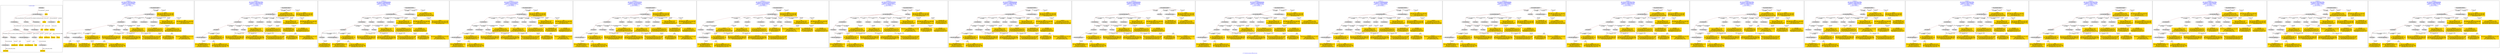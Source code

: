 digraph n0 {
fontcolor="blue"
remincross="true"
label="s17-s-houston-museum-of-fine-arts.json"
subgraph cluster_0 {
label="1-correct model"
n2[style="filled",color="white",fillcolor="lightgray",label="E12_Production1"];
n3[style="filled",color="white",fillcolor="lightgray",label="E21_Person1"];
n4[style="filled",color="white",fillcolor="lightgray",label="E55_Type1"];
n5[style="filled",color="white",fillcolor="lightgray",label="E52_Time-Span1"];
n6[style="filled",color="white",fillcolor="lightgray",label="E69_Death1"];
n7[style="filled",color="white",fillcolor="lightgray",label="E74_Group1"];
n8[style="filled",color="white",fillcolor="lightgray",label="E82_Actor_Appellation1"];
n9[style="filled",color="white",fillcolor="lightgray",label="E67_Birth1"];
n10[shape="plaintext",style="filled",fillcolor="gold",label="artist_uri"];
n11[style="filled",color="white",fillcolor="lightgray",label="E22_Man-Made_Object1"];
n12[style="filled",color="white",fillcolor="lightgray",label="E35_Title1"];
n13[style="filled",color="white",fillcolor="lightgray",label="E8_Acquisition1"];
n14[shape="plaintext",style="filled",fillcolor="gold",label="artdesc"];
n15[style="filled",color="white",fillcolor="lightgray",label="E54_Dimension1"];
n16[shape="plaintext",style="filled",fillcolor="gold",label="link"];
n17[shape="plaintext",style="filled",fillcolor="gold",label="title"];
n18[style="filled",color="white",fillcolor="lightgray",label="E38_Image1"];
n19[shape="plaintext",style="filled",fillcolor="gold",label="photo"];
n20[shape="plaintext",style="filled",fillcolor="gold",label="artyear"];
n21[style="filled",color="white",fillcolor="lightgray",label="E52_Time-Span2"];
n22[shape="plaintext",style="filled",fillcolor="gold",label="artist_birth"];
n23[style="filled",color="white",fillcolor="lightgray",label="E52_Time-Span3"];
n24[shape="plaintext",style="filled",fillcolor="gold",label="artist_death"];
n25[shape="plaintext",style="filled",fillcolor="gold",label="dimensions"];
n26[shape="plaintext",style="filled",fillcolor="gold",label="technique_uri"];
n27[shape="plaintext",style="filled",fillcolor="gold",label="technique"];
n28[shape="plaintext",style="filled",fillcolor="gold",label="nationality_URI"];
n29[shape="plaintext",style="filled",fillcolor="gold",label="nationality"];
n30[shape="plaintext",style="filled",fillcolor="gold",label="artist_appellation_uri"];
n31[shape="plaintext",style="filled",fillcolor="gold",label="artist"];
n32[shape="plaintext",style="filled",fillcolor="gold",label="credittext"];
}
subgraph cluster_1 {
label="candidate 0\nlink coherence:0.8461538461538461\nnode coherence:0.8846153846153846\nconfidence:0.4453738735328382\nmapping score:0.5058297527160742\ncost:25.99943\n-precision:0.77-recall:0.67"
n34[style="filled",color="white",fillcolor="lightgray",label="E12_Production1"];
n35[style="filled",color="white",fillcolor="lightgray",label="E21_Person1"];
n36[style="filled",color="white",fillcolor="lightgray",label="E52_Time-Span2"];
n37[style="filled",color="white",fillcolor="lightgray",label="E55_Type1"];
n38[style="filled",color="white",fillcolor="lightgray",label="E74_Group1"];
n39[style="filled",color="white",fillcolor="lightgray",label="E82_Actor_Appellation1"];
n40[style="filled",color="white",fillcolor="lightgray",label="E22_Man-Made_Object1"];
n41[style="filled",color="white",fillcolor="lightgray",label="E38_Image1"];
n42[style="filled",color="white",fillcolor="lightgray",label="E54_Dimension1"];
n43[style="filled",color="white",fillcolor="lightgray",label="E8_Acquisition1"];
n44[style="filled",color="white",fillcolor="lightgray",label="E33_Linguistic_Object2"];
n45[shape="plaintext",style="filled",fillcolor="gold",label="nationality\n[E74_Group,label,0.482]\n[E74_Group,classLink,0.23]\n[E8_Acquisition,P3_has_note,0.157]\n[E30_Right,P3_has_note,0.131]"];
n46[shape="plaintext",style="filled",fillcolor="gold",label="artist_appellation_uri\n[E82_Actor_Appellation,classLink,0.797]\n[E21_Person,classLink,0.1]\n[E39_Actor,classLink,0.06]\n[E78_Collection,classLink,0.042]"];
n47[shape="plaintext",style="filled",fillcolor="gold",label="artist_birth\n[E52_Time-Span,P82a_begin_of_the_begin,0.361]\n[E52_Time-Span,P82_at_some_time_within,0.321]\n[E52_Time-Span,P82b_end_of_the_end,0.238]\n[E52_Time-Span,label,0.08]"];
n48[shape="plaintext",style="filled",fillcolor="gold",label="nationality_URI\n[E74_Group,classLink,0.651]\n[E55_Type,classLink,0.206]\n[E57_Material,classLink,0.111]\n[E74_Group,label,0.032]"];
n49[shape="plaintext",style="filled",fillcolor="gold",label="credittext\n[E30_Right,P3_has_note,0.409]\n[E8_Acquisition,P3_has_note,0.391]\n[E22_Man-Made_Object,P3_has_note,0.102]\n[E33_Linguistic_Object,P3_has_note,0.097]"];
n50[shape="plaintext",style="filled",fillcolor="gold",label="link\n[E38_Image,classLink,0.354]\n[E39_Actor,classLink,0.252]\n[E22_Man-Made_Object,classLink,0.215]\n[E78_Collection,classLink,0.179]"];
n51[shape="plaintext",style="filled",fillcolor="gold",label="photo\n[E38_Image,classLink,0.509]\n[E39_Actor,classLink,0.212]\n[E78_Collection,classLink,0.151]\n[E22_Man-Made_Object,classLink,0.128]"];
n52[shape="plaintext",style="filled",fillcolor="gold",label="dimensions\n[E54_Dimension,P3_has_note,0.619]\n[E22_Man-Made_Object,classLink,0.133]\n[E34_Inscription,P3_has_note,0.124]\n[E22_Man-Made_Object,P3_has_note,0.123]"];
n53[shape="plaintext",style="filled",fillcolor="gold",label="artist_death\n[E52_Time-Span,P82b_end_of_the_end,0.414]\n[E52_Time-Span,P82_at_some_time_within,0.388]\n[E52_Time-Span,P82a_begin_of_the_begin,0.13]\n[E52_Time-Span,label,0.068]"];
n54[shape="plaintext",style="filled",fillcolor="gold",label="artyear\n[E52_Time-Span,P82_at_some_time_within,0.484]\n[E52_Time-Span,P82b_end_of_the_end,0.246]\n[E12_Production,P3_has_note,0.143]\n[E52_Time-Span,P82a_begin_of_the_begin,0.127]"];
n55[shape="plaintext",style="filled",fillcolor="gold",label="technique_uri\n[E55_Type,classLink,0.391]\n[E57_Material,classLink,0.352]\n[E74_Group,classLink,0.256]\n[E55_Type,label,0.0]"];
n56[shape="plaintext",style="filled",fillcolor="gold",label="artist_uri\n[E21_Person,classLink,0.402]\n[E82_Actor_Appellation,classLink,0.298]\n[E39_Actor,classLink,0.176]\n[E78_Collection,classLink,0.124]"];
n57[shape="plaintext",style="filled",fillcolor="gold",label="artist\n[E82_Actor_Appellation,label,0.442]\n[E22_Man-Made_Object,P3_has_note,0.191]\n[E73_Information_Object,P3_has_note,0.188]\n[E30_Right,P3_has_note,0.179]"];
n58[shape="plaintext",style="filled",fillcolor="gold",label="artdesc\n[E22_Man-Made_Object,P3_has_note,0.318]\n[E33_Linguistic_Object,P3_has_note,0.309]\n[E73_Information_Object,P3_has_note,0.297]\n[E35_Title,label,0.076]"];
n59[shape="plaintext",style="filled",fillcolor="gold",label="technique\n[E29_Design_or_Procedure,P3_has_note,0.404]\n[E55_Type,label,0.351]\n[E57_Material,label,0.152]\n[E57_Material,classLink,0.094]"];
n60[shape="plaintext",style="filled",fillcolor="gold",label="title\n[E22_Man-Made_Object,P3_has_note,0.307]\n[E73_Information_Object,P3_has_note,0.266]\n[E35_Title,label,0.263]\n[E33_Linguistic_Object,P3_has_note,0.164]"];
}
subgraph cluster_2 {
label="candidate 1\nlink coherence:0.8461538461538461\nnode coherence:0.8846153846153846\nconfidence:0.37886936794310183\nmapping score:0.4836615841861622\ncost:25.99946\n-precision:0.62-recall:0.53"
n62[style="filled",color="white",fillcolor="lightgray",label="E12_Production1"];
n63[style="filled",color="white",fillcolor="lightgray",label="E21_Person1"];
n64[style="filled",color="white",fillcolor="lightgray",label="E52_Time-Span2"];
n65[style="filled",color="white",fillcolor="lightgray",label="E55_Type1"];
n66[style="filled",color="white",fillcolor="lightgray",label="E82_Actor_Appellation1"];
n67[style="filled",color="white",fillcolor="lightgray",label="E22_Man-Made_Object1"];
n68[style="filled",color="white",fillcolor="lightgray",label="E38_Image1"];
n69[style="filled",color="white",fillcolor="lightgray",label="E54_Dimension1"];
n70[style="filled",color="white",fillcolor="lightgray",label="E55_Type2"];
n71[style="filled",color="white",fillcolor="lightgray",label="E8_Acquisition1"];
n72[style="filled",color="white",fillcolor="lightgray",label="E33_Linguistic_Object2"];
n73[shape="plaintext",style="filled",fillcolor="gold",label="artist_appellation_uri\n[E82_Actor_Appellation,classLink,0.797]\n[E21_Person,classLink,0.1]\n[E39_Actor,classLink,0.06]\n[E78_Collection,classLink,0.042]"];
n74[shape="plaintext",style="filled",fillcolor="gold",label="artist_birth\n[E52_Time-Span,P82a_begin_of_the_begin,0.361]\n[E52_Time-Span,P82_at_some_time_within,0.321]\n[E52_Time-Span,P82b_end_of_the_end,0.238]\n[E52_Time-Span,label,0.08]"];
n75[shape="plaintext",style="filled",fillcolor="gold",label="nationality\n[E74_Group,label,0.482]\n[E74_Group,classLink,0.23]\n[E8_Acquisition,P3_has_note,0.157]\n[E30_Right,P3_has_note,0.131]"];
n76[shape="plaintext",style="filled",fillcolor="gold",label="nationality_URI\n[E74_Group,classLink,0.651]\n[E55_Type,classLink,0.206]\n[E57_Material,classLink,0.111]\n[E74_Group,label,0.032]"];
n77[shape="plaintext",style="filled",fillcolor="gold",label="link\n[E38_Image,classLink,0.354]\n[E39_Actor,classLink,0.252]\n[E22_Man-Made_Object,classLink,0.215]\n[E78_Collection,classLink,0.179]"];
n78[shape="plaintext",style="filled",fillcolor="gold",label="photo\n[E38_Image,classLink,0.509]\n[E39_Actor,classLink,0.212]\n[E78_Collection,classLink,0.151]\n[E22_Man-Made_Object,classLink,0.128]"];
n79[shape="plaintext",style="filled",fillcolor="gold",label="dimensions\n[E54_Dimension,P3_has_note,0.619]\n[E22_Man-Made_Object,classLink,0.133]\n[E34_Inscription,P3_has_note,0.124]\n[E22_Man-Made_Object,P3_has_note,0.123]"];
n80[shape="plaintext",style="filled",fillcolor="gold",label="artist_death\n[E52_Time-Span,P82b_end_of_the_end,0.414]\n[E52_Time-Span,P82_at_some_time_within,0.388]\n[E52_Time-Span,P82a_begin_of_the_begin,0.13]\n[E52_Time-Span,label,0.068]"];
n81[shape="plaintext",style="filled",fillcolor="gold",label="artyear\n[E52_Time-Span,P82_at_some_time_within,0.484]\n[E52_Time-Span,P82b_end_of_the_end,0.246]\n[E12_Production,P3_has_note,0.143]\n[E52_Time-Span,P82a_begin_of_the_begin,0.127]"];
n82[shape="plaintext",style="filled",fillcolor="gold",label="credittext\n[E30_Right,P3_has_note,0.409]\n[E8_Acquisition,P3_has_note,0.391]\n[E22_Man-Made_Object,P3_has_note,0.102]\n[E33_Linguistic_Object,P3_has_note,0.097]"];
n83[shape="plaintext",style="filled",fillcolor="gold",label="technique_uri\n[E55_Type,classLink,0.391]\n[E57_Material,classLink,0.352]\n[E74_Group,classLink,0.256]\n[E55_Type,label,0.0]"];
n84[shape="plaintext",style="filled",fillcolor="gold",label="artist_uri\n[E21_Person,classLink,0.402]\n[E82_Actor_Appellation,classLink,0.298]\n[E39_Actor,classLink,0.176]\n[E78_Collection,classLink,0.124]"];
n85[shape="plaintext",style="filled",fillcolor="gold",label="artist\n[E82_Actor_Appellation,label,0.442]\n[E22_Man-Made_Object,P3_has_note,0.191]\n[E73_Information_Object,P3_has_note,0.188]\n[E30_Right,P3_has_note,0.179]"];
n86[shape="plaintext",style="filled",fillcolor="gold",label="artdesc\n[E22_Man-Made_Object,P3_has_note,0.318]\n[E33_Linguistic_Object,P3_has_note,0.309]\n[E73_Information_Object,P3_has_note,0.297]\n[E35_Title,label,0.076]"];
n87[shape="plaintext",style="filled",fillcolor="gold",label="technique\n[E29_Design_or_Procedure,P3_has_note,0.404]\n[E55_Type,label,0.351]\n[E57_Material,label,0.152]\n[E57_Material,classLink,0.094]"];
n88[shape="plaintext",style="filled",fillcolor="gold",label="title\n[E22_Man-Made_Object,P3_has_note,0.307]\n[E73_Information_Object,P3_has_note,0.266]\n[E35_Title,label,0.263]\n[E33_Linguistic_Object,P3_has_note,0.164]"];
}
subgraph cluster_3 {
label="candidate 10\nlink coherence:0.8148148148148148\nnode coherence:0.8888888888888888\nconfidence:0.4066923730537168\nmapping score:0.4839437539808686\ncost:125.99944\n-precision:0.67-recall:0.6"
n90[style="filled",color="white",fillcolor="lightgray",label="E12_Production1"];
n91[style="filled",color="white",fillcolor="lightgray",label="E21_Person1"];
n92[style="filled",color="white",fillcolor="lightgray",label="E52_Time-Span2"];
n93[style="filled",color="white",fillcolor="lightgray",label="E55_Type1"];
n94[style="filled",color="white",fillcolor="lightgray",label="E74_Group1"];
n95[style="filled",color="white",fillcolor="lightgray",label="E82_Actor_Appellation1"];
n96[style="filled",color="white",fillcolor="lightgray",label="E22_Man-Made_Object1"];
n97[style="filled",color="white",fillcolor="lightgray",label="E38_Image1"];
n98[style="filled",color="white",fillcolor="lightgray",label="E54_Dimension1"];
n99[style="filled",color="white",fillcolor="lightgray",label="E8_Acquisition1"];
n100[style="filled",color="white",fillcolor="lightgray",label="E33_Linguistic_Object1"];
n101[style="filled",color="white",fillcolor="lightgray",label="E33_Linguistic_Object2"];
n102[shape="plaintext",style="filled",fillcolor="gold",label="artist_appellation_uri\n[E82_Actor_Appellation,classLink,0.797]\n[E21_Person,classLink,0.1]\n[E39_Actor,classLink,0.06]\n[E78_Collection,classLink,0.042]"];
n103[shape="plaintext",style="filled",fillcolor="gold",label="artist_birth\n[E52_Time-Span,P82a_begin_of_the_begin,0.361]\n[E52_Time-Span,P82_at_some_time_within,0.321]\n[E52_Time-Span,P82b_end_of_the_end,0.238]\n[E52_Time-Span,label,0.08]"];
n104[shape="plaintext",style="filled",fillcolor="gold",label="nationality_URI\n[E74_Group,classLink,0.651]\n[E55_Type,classLink,0.206]\n[E57_Material,classLink,0.111]\n[E74_Group,label,0.032]"];
n105[shape="plaintext",style="filled",fillcolor="gold",label="nationality\n[E74_Group,label,0.482]\n[E74_Group,classLink,0.23]\n[E8_Acquisition,P3_has_note,0.157]\n[E30_Right,P3_has_note,0.131]"];
n106[shape="plaintext",style="filled",fillcolor="gold",label="link\n[E38_Image,classLink,0.354]\n[E39_Actor,classLink,0.252]\n[E22_Man-Made_Object,classLink,0.215]\n[E78_Collection,classLink,0.179]"];
n107[shape="plaintext",style="filled",fillcolor="gold",label="photo\n[E38_Image,classLink,0.509]\n[E39_Actor,classLink,0.212]\n[E78_Collection,classLink,0.151]\n[E22_Man-Made_Object,classLink,0.128]"];
n108[shape="plaintext",style="filled",fillcolor="gold",label="dimensions\n[E54_Dimension,P3_has_note,0.619]\n[E22_Man-Made_Object,classLink,0.133]\n[E34_Inscription,P3_has_note,0.124]\n[E22_Man-Made_Object,P3_has_note,0.123]"];
n109[shape="plaintext",style="filled",fillcolor="gold",label="artist_death\n[E52_Time-Span,P82b_end_of_the_end,0.414]\n[E52_Time-Span,P82_at_some_time_within,0.388]\n[E52_Time-Span,P82a_begin_of_the_begin,0.13]\n[E52_Time-Span,label,0.068]"];
n110[shape="plaintext",style="filled",fillcolor="gold",label="artyear\n[E52_Time-Span,P82_at_some_time_within,0.484]\n[E52_Time-Span,P82b_end_of_the_end,0.246]\n[E12_Production,P3_has_note,0.143]\n[E52_Time-Span,P82a_begin_of_the_begin,0.127]"];
n111[shape="plaintext",style="filled",fillcolor="gold",label="credittext\n[E30_Right,P3_has_note,0.409]\n[E8_Acquisition,P3_has_note,0.391]\n[E22_Man-Made_Object,P3_has_note,0.102]\n[E33_Linguistic_Object,P3_has_note,0.097]"];
n112[shape="plaintext",style="filled",fillcolor="gold",label="technique_uri\n[E55_Type,classLink,0.391]\n[E57_Material,classLink,0.352]\n[E74_Group,classLink,0.256]\n[E55_Type,label,0.0]"];
n113[shape="plaintext",style="filled",fillcolor="gold",label="artist_uri\n[E21_Person,classLink,0.402]\n[E82_Actor_Appellation,classLink,0.298]\n[E39_Actor,classLink,0.176]\n[E78_Collection,classLink,0.124]"];
n114[shape="plaintext",style="filled",fillcolor="gold",label="artist\n[E82_Actor_Appellation,label,0.442]\n[E22_Man-Made_Object,P3_has_note,0.191]\n[E73_Information_Object,P3_has_note,0.188]\n[E30_Right,P3_has_note,0.179]"];
n115[shape="plaintext",style="filled",fillcolor="gold",label="artdesc\n[E22_Man-Made_Object,P3_has_note,0.318]\n[E33_Linguistic_Object,P3_has_note,0.309]\n[E73_Information_Object,P3_has_note,0.297]\n[E35_Title,label,0.076]"];
n116[shape="plaintext",style="filled",fillcolor="gold",label="technique\n[E29_Design_or_Procedure,P3_has_note,0.404]\n[E55_Type,label,0.351]\n[E57_Material,label,0.152]\n[E57_Material,classLink,0.094]"];
n117[shape="plaintext",style="filled",fillcolor="gold",label="title\n[E22_Man-Made_Object,P3_has_note,0.307]\n[E73_Information_Object,P3_has_note,0.266]\n[E35_Title,label,0.263]\n[E33_Linguistic_Object,P3_has_note,0.164]"];
}
subgraph cluster_4 {
label="candidate 11\nlink coherence:0.8148148148148148\nnode coherence:0.8518518518518519\nconfidence:0.3983780167949221\nmapping score:0.46882662288225796\ncost:26.99946\n-precision:0.59-recall:0.53"
n119[style="filled",color="white",fillcolor="lightgray",label="E12_Production1"];
n120[style="filled",color="white",fillcolor="lightgray",label="E21_Person1"];
n121[style="filled",color="white",fillcolor="lightgray",label="E52_Time-Span2"];
n122[style="filled",color="white",fillcolor="lightgray",label="E55_Type1"];
n123[style="filled",color="white",fillcolor="lightgray",label="E82_Actor_Appellation1"];
n124[style="filled",color="white",fillcolor="lightgray",label="E22_Man-Made_Object1"];
n125[style="filled",color="white",fillcolor="lightgray",label="E30_Right1"];
n126[style="filled",color="white",fillcolor="lightgray",label="E38_Image1"];
n127[style="filled",color="white",fillcolor="lightgray",label="E54_Dimension1"];
n128[style="filled",color="white",fillcolor="lightgray",label="E55_Type2"];
n129[style="filled",color="white",fillcolor="lightgray",label="E8_Acquisition1"];
n130[style="filled",color="white",fillcolor="lightgray",label="E33_Linguistic_Object2"];
n131[shape="plaintext",style="filled",fillcolor="gold",label="artist_appellation_uri\n[E82_Actor_Appellation,classLink,0.797]\n[E21_Person,classLink,0.1]\n[E39_Actor,classLink,0.06]\n[E78_Collection,classLink,0.042]"];
n132[shape="plaintext",style="filled",fillcolor="gold",label="artist_birth\n[E52_Time-Span,P82a_begin_of_the_begin,0.361]\n[E52_Time-Span,P82_at_some_time_within,0.321]\n[E52_Time-Span,P82b_end_of_the_end,0.238]\n[E52_Time-Span,label,0.08]"];
n133[shape="plaintext",style="filled",fillcolor="gold",label="nationality\n[E74_Group,label,0.482]\n[E74_Group,classLink,0.23]\n[E8_Acquisition,P3_has_note,0.157]\n[E30_Right,P3_has_note,0.131]"];
n134[shape="plaintext",style="filled",fillcolor="gold",label="nationality_URI\n[E74_Group,classLink,0.651]\n[E55_Type,classLink,0.206]\n[E57_Material,classLink,0.111]\n[E74_Group,label,0.032]"];
n135[shape="plaintext",style="filled",fillcolor="gold",label="link\n[E38_Image,classLink,0.354]\n[E39_Actor,classLink,0.252]\n[E22_Man-Made_Object,classLink,0.215]\n[E78_Collection,classLink,0.179]"];
n136[shape="plaintext",style="filled",fillcolor="gold",label="photo\n[E38_Image,classLink,0.509]\n[E39_Actor,classLink,0.212]\n[E78_Collection,classLink,0.151]\n[E22_Man-Made_Object,classLink,0.128]"];
n137[shape="plaintext",style="filled",fillcolor="gold",label="dimensions\n[E54_Dimension,P3_has_note,0.619]\n[E22_Man-Made_Object,classLink,0.133]\n[E34_Inscription,P3_has_note,0.124]\n[E22_Man-Made_Object,P3_has_note,0.123]"];
n138[shape="plaintext",style="filled",fillcolor="gold",label="credittext\n[E30_Right,P3_has_note,0.409]\n[E8_Acquisition,P3_has_note,0.391]\n[E22_Man-Made_Object,P3_has_note,0.102]\n[E33_Linguistic_Object,P3_has_note,0.097]"];
n139[shape="plaintext",style="filled",fillcolor="gold",label="artist_death\n[E52_Time-Span,P82b_end_of_the_end,0.414]\n[E52_Time-Span,P82_at_some_time_within,0.388]\n[E52_Time-Span,P82a_begin_of_the_begin,0.13]\n[E52_Time-Span,label,0.068]"];
n140[shape="plaintext",style="filled",fillcolor="gold",label="artyear\n[E52_Time-Span,P82_at_some_time_within,0.484]\n[E52_Time-Span,P82b_end_of_the_end,0.246]\n[E12_Production,P3_has_note,0.143]\n[E52_Time-Span,P82a_begin_of_the_begin,0.127]"];
n141[shape="plaintext",style="filled",fillcolor="gold",label="technique_uri\n[E55_Type,classLink,0.391]\n[E57_Material,classLink,0.352]\n[E74_Group,classLink,0.256]\n[E55_Type,label,0.0]"];
n142[shape="plaintext",style="filled",fillcolor="gold",label="artist_uri\n[E21_Person,classLink,0.402]\n[E82_Actor_Appellation,classLink,0.298]\n[E39_Actor,classLink,0.176]\n[E78_Collection,classLink,0.124]"];
n143[shape="plaintext",style="filled",fillcolor="gold",label="artist\n[E82_Actor_Appellation,label,0.442]\n[E22_Man-Made_Object,P3_has_note,0.191]\n[E73_Information_Object,P3_has_note,0.188]\n[E30_Right,P3_has_note,0.179]"];
n144[shape="plaintext",style="filled",fillcolor="gold",label="artdesc\n[E22_Man-Made_Object,P3_has_note,0.318]\n[E33_Linguistic_Object,P3_has_note,0.309]\n[E73_Information_Object,P3_has_note,0.297]\n[E35_Title,label,0.076]"];
n145[shape="plaintext",style="filled",fillcolor="gold",label="technique\n[E29_Design_or_Procedure,P3_has_note,0.404]\n[E55_Type,label,0.351]\n[E57_Material,label,0.152]\n[E57_Material,classLink,0.094]"];
n146[shape="plaintext",style="filled",fillcolor="gold",label="title\n[E22_Man-Made_Object,P3_has_note,0.307]\n[E73_Information_Object,P3_has_note,0.266]\n[E35_Title,label,0.263]\n[E33_Linguistic_Object,P3_has_note,0.164]"];
}
subgraph cluster_5 {
label="candidate 12\nlink coherence:0.8148148148148148\nnode coherence:0.8518518518518519\nconfidence:0.3983780167949221\nmapping score:0.46882662288225796\ncost:26.99948\n-precision:0.59-recall:0.53"
n148[style="filled",color="white",fillcolor="lightgray",label="E12_Production1"];
n149[style="filled",color="white",fillcolor="lightgray",label="E21_Person1"];
n150[style="filled",color="white",fillcolor="lightgray",label="E52_Time-Span2"];
n151[style="filled",color="white",fillcolor="lightgray",label="E55_Type1"];
n152[style="filled",color="white",fillcolor="lightgray",label="E82_Actor_Appellation1"];
n153[style="filled",color="white",fillcolor="lightgray",label="E22_Man-Made_Object1"];
n154[style="filled",color="white",fillcolor="lightgray",label="E30_Right1"];
n155[style="filled",color="white",fillcolor="lightgray",label="E38_Image1"];
n156[style="filled",color="white",fillcolor="lightgray",label="E54_Dimension1"];
n157[style="filled",color="white",fillcolor="lightgray",label="E55_Type3"];
n158[style="filled",color="white",fillcolor="lightgray",label="E8_Acquisition1"];
n159[style="filled",color="white",fillcolor="lightgray",label="E33_Linguistic_Object2"];
n160[shape="plaintext",style="filled",fillcolor="gold",label="artist_appellation_uri\n[E82_Actor_Appellation,classLink,0.797]\n[E21_Person,classLink,0.1]\n[E39_Actor,classLink,0.06]\n[E78_Collection,classLink,0.042]"];
n161[shape="plaintext",style="filled",fillcolor="gold",label="artist_birth\n[E52_Time-Span,P82a_begin_of_the_begin,0.361]\n[E52_Time-Span,P82_at_some_time_within,0.321]\n[E52_Time-Span,P82b_end_of_the_end,0.238]\n[E52_Time-Span,label,0.08]"];
n162[shape="plaintext",style="filled",fillcolor="gold",label="nationality\n[E74_Group,label,0.482]\n[E74_Group,classLink,0.23]\n[E8_Acquisition,P3_has_note,0.157]\n[E30_Right,P3_has_note,0.131]"];
n163[shape="plaintext",style="filled",fillcolor="gold",label="link\n[E38_Image,classLink,0.354]\n[E39_Actor,classLink,0.252]\n[E22_Man-Made_Object,classLink,0.215]\n[E78_Collection,classLink,0.179]"];
n164[shape="plaintext",style="filled",fillcolor="gold",label="photo\n[E38_Image,classLink,0.509]\n[E39_Actor,classLink,0.212]\n[E78_Collection,classLink,0.151]\n[E22_Man-Made_Object,classLink,0.128]"];
n165[shape="plaintext",style="filled",fillcolor="gold",label="dimensions\n[E54_Dimension,P3_has_note,0.619]\n[E22_Man-Made_Object,classLink,0.133]\n[E34_Inscription,P3_has_note,0.124]\n[E22_Man-Made_Object,P3_has_note,0.123]"];
n166[shape="plaintext",style="filled",fillcolor="gold",label="credittext\n[E30_Right,P3_has_note,0.409]\n[E8_Acquisition,P3_has_note,0.391]\n[E22_Man-Made_Object,P3_has_note,0.102]\n[E33_Linguistic_Object,P3_has_note,0.097]"];
n167[shape="plaintext",style="filled",fillcolor="gold",label="artist_death\n[E52_Time-Span,P82b_end_of_the_end,0.414]\n[E52_Time-Span,P82_at_some_time_within,0.388]\n[E52_Time-Span,P82a_begin_of_the_begin,0.13]\n[E52_Time-Span,label,0.068]"];
n168[shape="plaintext",style="filled",fillcolor="gold",label="artyear\n[E52_Time-Span,P82_at_some_time_within,0.484]\n[E52_Time-Span,P82b_end_of_the_end,0.246]\n[E12_Production,P3_has_note,0.143]\n[E52_Time-Span,P82a_begin_of_the_begin,0.127]"];
n169[shape="plaintext",style="filled",fillcolor="gold",label="nationality_URI\n[E74_Group,classLink,0.651]\n[E55_Type,classLink,0.206]\n[E57_Material,classLink,0.111]\n[E74_Group,label,0.032]"];
n170[shape="plaintext",style="filled",fillcolor="gold",label="technique_uri\n[E55_Type,classLink,0.391]\n[E57_Material,classLink,0.352]\n[E74_Group,classLink,0.256]\n[E55_Type,label,0.0]"];
n171[shape="plaintext",style="filled",fillcolor="gold",label="artist_uri\n[E21_Person,classLink,0.402]\n[E82_Actor_Appellation,classLink,0.298]\n[E39_Actor,classLink,0.176]\n[E78_Collection,classLink,0.124]"];
n172[shape="plaintext",style="filled",fillcolor="gold",label="artist\n[E82_Actor_Appellation,label,0.442]\n[E22_Man-Made_Object,P3_has_note,0.191]\n[E73_Information_Object,P3_has_note,0.188]\n[E30_Right,P3_has_note,0.179]"];
n173[shape="plaintext",style="filled",fillcolor="gold",label="artdesc\n[E22_Man-Made_Object,P3_has_note,0.318]\n[E33_Linguistic_Object,P3_has_note,0.309]\n[E73_Information_Object,P3_has_note,0.297]\n[E35_Title,label,0.076]"];
n174[shape="plaintext",style="filled",fillcolor="gold",label="technique\n[E29_Design_or_Procedure,P3_has_note,0.404]\n[E55_Type,label,0.351]\n[E57_Material,label,0.152]\n[E57_Material,classLink,0.094]"];
n175[shape="plaintext",style="filled",fillcolor="gold",label="title\n[E22_Man-Made_Object,P3_has_note,0.307]\n[E73_Information_Object,P3_has_note,0.266]\n[E35_Title,label,0.263]\n[E33_Linguistic_Object,P3_has_note,0.164]"];
}
subgraph cluster_6 {
label="candidate 13\nlink coherence:0.8148148148148148\nnode coherence:0.8518518518518519\nconfidence:0.3983780167949221\nmapping score:0.46882662288225796\ncost:26.99952\n-precision:0.56-recall:0.5"
n177[style="filled",color="white",fillcolor="lightgray",label="E12_Production1"];
n178[style="filled",color="white",fillcolor="lightgray",label="E21_Person1"];
n179[style="filled",color="white",fillcolor="lightgray",label="E52_Time-Span2"];
n180[style="filled",color="white",fillcolor="lightgray",label="E82_Actor_Appellation1"];
n181[style="filled",color="white",fillcolor="lightgray",label="E22_Man-Made_Object1"];
n182[style="filled",color="white",fillcolor="lightgray",label="E30_Right1"];
n183[style="filled",color="white",fillcolor="lightgray",label="E38_Image1"];
n184[style="filled",color="white",fillcolor="lightgray",label="E54_Dimension1"];
n185[style="filled",color="white",fillcolor="lightgray",label="E55_Type2"];
n186[style="filled",color="white",fillcolor="lightgray",label="E55_Type3"];
n187[style="filled",color="white",fillcolor="lightgray",label="E8_Acquisition1"];
n188[style="filled",color="white",fillcolor="lightgray",label="E33_Linguistic_Object2"];
n189[shape="plaintext",style="filled",fillcolor="gold",label="artist_appellation_uri\n[E82_Actor_Appellation,classLink,0.797]\n[E21_Person,classLink,0.1]\n[E39_Actor,classLink,0.06]\n[E78_Collection,classLink,0.042]"];
n190[shape="plaintext",style="filled",fillcolor="gold",label="artist_birth\n[E52_Time-Span,P82a_begin_of_the_begin,0.361]\n[E52_Time-Span,P82_at_some_time_within,0.321]\n[E52_Time-Span,P82b_end_of_the_end,0.238]\n[E52_Time-Span,label,0.08]"];
n191[shape="plaintext",style="filled",fillcolor="gold",label="nationality\n[E74_Group,label,0.482]\n[E74_Group,classLink,0.23]\n[E8_Acquisition,P3_has_note,0.157]\n[E30_Right,P3_has_note,0.131]"];
n192[shape="plaintext",style="filled",fillcolor="gold",label="technique_uri\n[E55_Type,classLink,0.391]\n[E57_Material,classLink,0.352]\n[E74_Group,classLink,0.256]\n[E55_Type,label,0.0]"];
n193[shape="plaintext",style="filled",fillcolor="gold",label="link\n[E38_Image,classLink,0.354]\n[E39_Actor,classLink,0.252]\n[E22_Man-Made_Object,classLink,0.215]\n[E78_Collection,classLink,0.179]"];
n194[shape="plaintext",style="filled",fillcolor="gold",label="photo\n[E38_Image,classLink,0.509]\n[E39_Actor,classLink,0.212]\n[E78_Collection,classLink,0.151]\n[E22_Man-Made_Object,classLink,0.128]"];
n195[shape="plaintext",style="filled",fillcolor="gold",label="dimensions\n[E54_Dimension,P3_has_note,0.619]\n[E22_Man-Made_Object,classLink,0.133]\n[E34_Inscription,P3_has_note,0.124]\n[E22_Man-Made_Object,P3_has_note,0.123]"];
n196[shape="plaintext",style="filled",fillcolor="gold",label="credittext\n[E30_Right,P3_has_note,0.409]\n[E8_Acquisition,P3_has_note,0.391]\n[E22_Man-Made_Object,P3_has_note,0.102]\n[E33_Linguistic_Object,P3_has_note,0.097]"];
n197[shape="plaintext",style="filled",fillcolor="gold",label="artist_death\n[E52_Time-Span,P82b_end_of_the_end,0.414]\n[E52_Time-Span,P82_at_some_time_within,0.388]\n[E52_Time-Span,P82a_begin_of_the_begin,0.13]\n[E52_Time-Span,label,0.068]"];
n198[shape="plaintext",style="filled",fillcolor="gold",label="artyear\n[E52_Time-Span,P82_at_some_time_within,0.484]\n[E52_Time-Span,P82b_end_of_the_end,0.246]\n[E12_Production,P3_has_note,0.143]\n[E52_Time-Span,P82a_begin_of_the_begin,0.127]"];
n199[shape="plaintext",style="filled",fillcolor="gold",label="nationality_URI\n[E74_Group,classLink,0.651]\n[E55_Type,classLink,0.206]\n[E57_Material,classLink,0.111]\n[E74_Group,label,0.032]"];
n200[shape="plaintext",style="filled",fillcolor="gold",label="artist_uri\n[E21_Person,classLink,0.402]\n[E82_Actor_Appellation,classLink,0.298]\n[E39_Actor,classLink,0.176]\n[E78_Collection,classLink,0.124]"];
n201[shape="plaintext",style="filled",fillcolor="gold",label="artist\n[E82_Actor_Appellation,label,0.442]\n[E22_Man-Made_Object,P3_has_note,0.191]\n[E73_Information_Object,P3_has_note,0.188]\n[E30_Right,P3_has_note,0.179]"];
n202[shape="plaintext",style="filled",fillcolor="gold",label="artdesc\n[E22_Man-Made_Object,P3_has_note,0.318]\n[E33_Linguistic_Object,P3_has_note,0.309]\n[E73_Information_Object,P3_has_note,0.297]\n[E35_Title,label,0.076]"];
n203[shape="plaintext",style="filled",fillcolor="gold",label="title\n[E22_Man-Made_Object,P3_has_note,0.307]\n[E73_Information_Object,P3_has_note,0.266]\n[E35_Title,label,0.263]\n[E33_Linguistic_Object,P3_has_note,0.164]"];
n204[shape="plaintext",style="filled",fillcolor="gold",label="technique\n[E29_Design_or_Procedure,P3_has_note,0.404]\n[E55_Type,label,0.351]\n[E57_Material,label,0.152]\n[E57_Material,classLink,0.094]"];
}
subgraph cluster_7 {
label="candidate 14\nlink coherence:0.8148148148148148\nnode coherence:0.8518518518518519\nconfidence:0.3983780167949221\nmapping score:0.46882662288225796\ncost:26.99954\n-precision:0.56-recall:0.5"
n206[style="filled",color="white",fillcolor="lightgray",label="E12_Production1"];
n207[style="filled",color="white",fillcolor="lightgray",label="E21_Person1"];
n208[style="filled",color="white",fillcolor="lightgray",label="E52_Time-Span2"];
n209[style="filled",color="white",fillcolor="lightgray",label="E82_Actor_Appellation1"];
n210[style="filled",color="white",fillcolor="lightgray",label="E22_Man-Made_Object1"];
n211[style="filled",color="white",fillcolor="lightgray",label="E30_Right1"];
n212[style="filled",color="white",fillcolor="lightgray",label="E38_Image1"];
n213[style="filled",color="white",fillcolor="lightgray",label="E54_Dimension1"];
n214[style="filled",color="white",fillcolor="lightgray",label="E55_Type3"];
n215[style="filled",color="white",fillcolor="lightgray",label="E8_Acquisition1"];
n216[style="filled",color="white",fillcolor="lightgray",label="E33_Linguistic_Object2"];
n217[style="filled",color="white",fillcolor="lightgray",label="E55_Type4"];
n218[shape="plaintext",style="filled",fillcolor="gold",label="nationality_URI\n[E74_Group,classLink,0.651]\n[E55_Type,classLink,0.206]\n[E57_Material,classLink,0.111]\n[E74_Group,label,0.032]"];
n219[shape="plaintext",style="filled",fillcolor="gold",label="artist_appellation_uri\n[E82_Actor_Appellation,classLink,0.797]\n[E21_Person,classLink,0.1]\n[E39_Actor,classLink,0.06]\n[E78_Collection,classLink,0.042]"];
n220[shape="plaintext",style="filled",fillcolor="gold",label="artist_birth\n[E52_Time-Span,P82a_begin_of_the_begin,0.361]\n[E52_Time-Span,P82_at_some_time_within,0.321]\n[E52_Time-Span,P82b_end_of_the_end,0.238]\n[E52_Time-Span,label,0.08]"];
n221[shape="plaintext",style="filled",fillcolor="gold",label="technique\n[E29_Design_or_Procedure,P3_has_note,0.404]\n[E55_Type,label,0.351]\n[E57_Material,label,0.152]\n[E57_Material,classLink,0.094]"];
n222[shape="plaintext",style="filled",fillcolor="gold",label="nationality\n[E74_Group,label,0.482]\n[E74_Group,classLink,0.23]\n[E8_Acquisition,P3_has_note,0.157]\n[E30_Right,P3_has_note,0.131]"];
n223[shape="plaintext",style="filled",fillcolor="gold",label="link\n[E38_Image,classLink,0.354]\n[E39_Actor,classLink,0.252]\n[E22_Man-Made_Object,classLink,0.215]\n[E78_Collection,classLink,0.179]"];
n224[shape="plaintext",style="filled",fillcolor="gold",label="photo\n[E38_Image,classLink,0.509]\n[E39_Actor,classLink,0.212]\n[E78_Collection,classLink,0.151]\n[E22_Man-Made_Object,classLink,0.128]"];
n225[shape="plaintext",style="filled",fillcolor="gold",label="dimensions\n[E54_Dimension,P3_has_note,0.619]\n[E22_Man-Made_Object,classLink,0.133]\n[E34_Inscription,P3_has_note,0.124]\n[E22_Man-Made_Object,P3_has_note,0.123]"];
n226[shape="plaintext",style="filled",fillcolor="gold",label="credittext\n[E30_Right,P3_has_note,0.409]\n[E8_Acquisition,P3_has_note,0.391]\n[E22_Man-Made_Object,P3_has_note,0.102]\n[E33_Linguistic_Object,P3_has_note,0.097]"];
n227[shape="plaintext",style="filled",fillcolor="gold",label="artist_death\n[E52_Time-Span,P82b_end_of_the_end,0.414]\n[E52_Time-Span,P82_at_some_time_within,0.388]\n[E52_Time-Span,P82a_begin_of_the_begin,0.13]\n[E52_Time-Span,label,0.068]"];
n228[shape="plaintext",style="filled",fillcolor="gold",label="artyear\n[E52_Time-Span,P82_at_some_time_within,0.484]\n[E52_Time-Span,P82b_end_of_the_end,0.246]\n[E12_Production,P3_has_note,0.143]\n[E52_Time-Span,P82a_begin_of_the_begin,0.127]"];
n229[shape="plaintext",style="filled",fillcolor="gold",label="technique_uri\n[E55_Type,classLink,0.391]\n[E57_Material,classLink,0.352]\n[E74_Group,classLink,0.256]\n[E55_Type,label,0.0]"];
n230[shape="plaintext",style="filled",fillcolor="gold",label="artist_uri\n[E21_Person,classLink,0.402]\n[E82_Actor_Appellation,classLink,0.298]\n[E39_Actor,classLink,0.176]\n[E78_Collection,classLink,0.124]"];
n231[shape="plaintext",style="filled",fillcolor="gold",label="artist\n[E82_Actor_Appellation,label,0.442]\n[E22_Man-Made_Object,P3_has_note,0.191]\n[E73_Information_Object,P3_has_note,0.188]\n[E30_Right,P3_has_note,0.179]"];
n232[shape="plaintext",style="filled",fillcolor="gold",label="artdesc\n[E22_Man-Made_Object,P3_has_note,0.318]\n[E33_Linguistic_Object,P3_has_note,0.309]\n[E73_Information_Object,P3_has_note,0.297]\n[E35_Title,label,0.076]"];
n233[shape="plaintext",style="filled",fillcolor="gold",label="title\n[E22_Man-Made_Object,P3_has_note,0.307]\n[E73_Information_Object,P3_has_note,0.266]\n[E35_Title,label,0.263]\n[E33_Linguistic_Object,P3_has_note,0.164]"];
}
subgraph cluster_8 {
label="candidate 15\nlink coherence:0.8148148148148148\nnode coherence:0.8888888888888888\nconfidence:0.37886936794310183\nmapping score:0.4746694189439969\ncost:125.99946\n-precision:0.59-recall:0.53"
n235[style="filled",color="white",fillcolor="lightgray",label="E12_Production1"];
n236[style="filled",color="white",fillcolor="lightgray",label="E21_Person1"];
n237[style="filled",color="white",fillcolor="lightgray",label="E52_Time-Span2"];
n238[style="filled",color="white",fillcolor="lightgray",label="E55_Type1"];
n239[style="filled",color="white",fillcolor="lightgray",label="E82_Actor_Appellation1"];
n240[style="filled",color="white",fillcolor="lightgray",label="E22_Man-Made_Object1"];
n241[style="filled",color="white",fillcolor="lightgray",label="E38_Image1"];
n242[style="filled",color="white",fillcolor="lightgray",label="E54_Dimension1"];
n243[style="filled",color="white",fillcolor="lightgray",label="E55_Type2"];
n244[style="filled",color="white",fillcolor="lightgray",label="E8_Acquisition1"];
n245[style="filled",color="white",fillcolor="lightgray",label="E33_Linguistic_Object2"];
n246[style="filled",color="white",fillcolor="lightgray",label="E33_Linguistic_Object1"];
n247[shape="plaintext",style="filled",fillcolor="gold",label="artist_appellation_uri\n[E82_Actor_Appellation,classLink,0.797]\n[E21_Person,classLink,0.1]\n[E39_Actor,classLink,0.06]\n[E78_Collection,classLink,0.042]"];
n248[shape="plaintext",style="filled",fillcolor="gold",label="artist_birth\n[E52_Time-Span,P82a_begin_of_the_begin,0.361]\n[E52_Time-Span,P82_at_some_time_within,0.321]\n[E52_Time-Span,P82b_end_of_the_end,0.238]\n[E52_Time-Span,label,0.08]"];
n249[shape="plaintext",style="filled",fillcolor="gold",label="nationality\n[E74_Group,label,0.482]\n[E74_Group,classLink,0.23]\n[E8_Acquisition,P3_has_note,0.157]\n[E30_Right,P3_has_note,0.131]"];
n250[shape="plaintext",style="filled",fillcolor="gold",label="nationality_URI\n[E74_Group,classLink,0.651]\n[E55_Type,classLink,0.206]\n[E57_Material,classLink,0.111]\n[E74_Group,label,0.032]"];
n251[shape="plaintext",style="filled",fillcolor="gold",label="link\n[E38_Image,classLink,0.354]\n[E39_Actor,classLink,0.252]\n[E22_Man-Made_Object,classLink,0.215]\n[E78_Collection,classLink,0.179]"];
n252[shape="plaintext",style="filled",fillcolor="gold",label="photo\n[E38_Image,classLink,0.509]\n[E39_Actor,classLink,0.212]\n[E78_Collection,classLink,0.151]\n[E22_Man-Made_Object,classLink,0.128]"];
n253[shape="plaintext",style="filled",fillcolor="gold",label="dimensions\n[E54_Dimension,P3_has_note,0.619]\n[E22_Man-Made_Object,classLink,0.133]\n[E34_Inscription,P3_has_note,0.124]\n[E22_Man-Made_Object,P3_has_note,0.123]"];
n254[shape="plaintext",style="filled",fillcolor="gold",label="artist_death\n[E52_Time-Span,P82b_end_of_the_end,0.414]\n[E52_Time-Span,P82_at_some_time_within,0.388]\n[E52_Time-Span,P82a_begin_of_the_begin,0.13]\n[E52_Time-Span,label,0.068]"];
n255[shape="plaintext",style="filled",fillcolor="gold",label="artyear\n[E52_Time-Span,P82_at_some_time_within,0.484]\n[E52_Time-Span,P82b_end_of_the_end,0.246]\n[E12_Production,P3_has_note,0.143]\n[E52_Time-Span,P82a_begin_of_the_begin,0.127]"];
n256[shape="plaintext",style="filled",fillcolor="gold",label="credittext\n[E30_Right,P3_has_note,0.409]\n[E8_Acquisition,P3_has_note,0.391]\n[E22_Man-Made_Object,P3_has_note,0.102]\n[E33_Linguistic_Object,P3_has_note,0.097]"];
n257[shape="plaintext",style="filled",fillcolor="gold",label="technique_uri\n[E55_Type,classLink,0.391]\n[E57_Material,classLink,0.352]\n[E74_Group,classLink,0.256]\n[E55_Type,label,0.0]"];
n258[shape="plaintext",style="filled",fillcolor="gold",label="artist_uri\n[E21_Person,classLink,0.402]\n[E82_Actor_Appellation,classLink,0.298]\n[E39_Actor,classLink,0.176]\n[E78_Collection,classLink,0.124]"];
n259[shape="plaintext",style="filled",fillcolor="gold",label="artist\n[E82_Actor_Appellation,label,0.442]\n[E22_Man-Made_Object,P3_has_note,0.191]\n[E73_Information_Object,P3_has_note,0.188]\n[E30_Right,P3_has_note,0.179]"];
n260[shape="plaintext",style="filled",fillcolor="gold",label="artdesc\n[E22_Man-Made_Object,P3_has_note,0.318]\n[E33_Linguistic_Object,P3_has_note,0.309]\n[E73_Information_Object,P3_has_note,0.297]\n[E35_Title,label,0.076]"];
n261[shape="plaintext",style="filled",fillcolor="gold",label="technique\n[E29_Design_or_Procedure,P3_has_note,0.404]\n[E55_Type,label,0.351]\n[E57_Material,label,0.152]\n[E57_Material,classLink,0.094]"];
n262[shape="plaintext",style="filled",fillcolor="gold",label="title\n[E22_Man-Made_Object,P3_has_note,0.307]\n[E73_Information_Object,P3_has_note,0.266]\n[E35_Title,label,0.263]\n[E33_Linguistic_Object,P3_has_note,0.164]"];
}
subgraph cluster_9 {
label="candidate 16\nlink coherence:0.8148148148148148\nnode coherence:0.8888888888888888\nconfidence:0.37886936794310183\nmapping score:0.4746694189439969\ncost:125.99947\n-precision:0.59-recall:0.53"
n264[style="filled",color="white",fillcolor="lightgray",label="E12_Production1"];
n265[style="filled",color="white",fillcolor="lightgray",label="E21_Person1"];
n266[style="filled",color="white",fillcolor="lightgray",label="E52_Time-Span2"];
n267[style="filled",color="white",fillcolor="lightgray",label="E55_Type1"];
n268[style="filled",color="white",fillcolor="lightgray",label="E82_Actor_Appellation1"];
n269[style="filled",color="white",fillcolor="lightgray",label="E22_Man-Made_Object1"];
n270[style="filled",color="white",fillcolor="lightgray",label="E38_Image1"];
n271[style="filled",color="white",fillcolor="lightgray",label="E54_Dimension1"];
n272[style="filled",color="white",fillcolor="lightgray",label="E8_Acquisition1"];
n273[style="filled",color="white",fillcolor="lightgray",label="E33_Linguistic_Object2"];
n274[style="filled",color="white",fillcolor="lightgray",label="E55_Type2"];
n275[style="filled",color="white",fillcolor="lightgray",label="E33_Linguistic_Object1"];
n276[shape="plaintext",style="filled",fillcolor="gold",label="artist_appellation_uri\n[E82_Actor_Appellation,classLink,0.797]\n[E21_Person,classLink,0.1]\n[E39_Actor,classLink,0.06]\n[E78_Collection,classLink,0.042]"];
n277[shape="plaintext",style="filled",fillcolor="gold",label="artist_birth\n[E52_Time-Span,P82a_begin_of_the_begin,0.361]\n[E52_Time-Span,P82_at_some_time_within,0.321]\n[E52_Time-Span,P82b_end_of_the_end,0.238]\n[E52_Time-Span,label,0.08]"];
n278[shape="plaintext",style="filled",fillcolor="gold",label="nationality\n[E74_Group,label,0.482]\n[E74_Group,classLink,0.23]\n[E8_Acquisition,P3_has_note,0.157]\n[E30_Right,P3_has_note,0.131]"];
n279[shape="plaintext",style="filled",fillcolor="gold",label="nationality_URI\n[E74_Group,classLink,0.651]\n[E55_Type,classLink,0.206]\n[E57_Material,classLink,0.111]\n[E74_Group,label,0.032]"];
n280[shape="plaintext",style="filled",fillcolor="gold",label="link\n[E38_Image,classLink,0.354]\n[E39_Actor,classLink,0.252]\n[E22_Man-Made_Object,classLink,0.215]\n[E78_Collection,classLink,0.179]"];
n281[shape="plaintext",style="filled",fillcolor="gold",label="photo\n[E38_Image,classLink,0.509]\n[E39_Actor,classLink,0.212]\n[E78_Collection,classLink,0.151]\n[E22_Man-Made_Object,classLink,0.128]"];
n282[shape="plaintext",style="filled",fillcolor="gold",label="dimensions\n[E54_Dimension,P3_has_note,0.619]\n[E22_Man-Made_Object,classLink,0.133]\n[E34_Inscription,P3_has_note,0.124]\n[E22_Man-Made_Object,P3_has_note,0.123]"];
n283[shape="plaintext",style="filled",fillcolor="gold",label="artist_death\n[E52_Time-Span,P82b_end_of_the_end,0.414]\n[E52_Time-Span,P82_at_some_time_within,0.388]\n[E52_Time-Span,P82a_begin_of_the_begin,0.13]\n[E52_Time-Span,label,0.068]"];
n284[shape="plaintext",style="filled",fillcolor="gold",label="artyear\n[E52_Time-Span,P82_at_some_time_within,0.484]\n[E52_Time-Span,P82b_end_of_the_end,0.246]\n[E12_Production,P3_has_note,0.143]\n[E52_Time-Span,P82a_begin_of_the_begin,0.127]"];
n285[shape="plaintext",style="filled",fillcolor="gold",label="credittext\n[E30_Right,P3_has_note,0.409]\n[E8_Acquisition,P3_has_note,0.391]\n[E22_Man-Made_Object,P3_has_note,0.102]\n[E33_Linguistic_Object,P3_has_note,0.097]"];
n286[shape="plaintext",style="filled",fillcolor="gold",label="technique_uri\n[E55_Type,classLink,0.391]\n[E57_Material,classLink,0.352]\n[E74_Group,classLink,0.256]\n[E55_Type,label,0.0]"];
n287[shape="plaintext",style="filled",fillcolor="gold",label="artist_uri\n[E21_Person,classLink,0.402]\n[E82_Actor_Appellation,classLink,0.298]\n[E39_Actor,classLink,0.176]\n[E78_Collection,classLink,0.124]"];
n288[shape="plaintext",style="filled",fillcolor="gold",label="artist\n[E82_Actor_Appellation,label,0.442]\n[E22_Man-Made_Object,P3_has_note,0.191]\n[E73_Information_Object,P3_has_note,0.188]\n[E30_Right,P3_has_note,0.179]"];
n289[shape="plaintext",style="filled",fillcolor="gold",label="artdesc\n[E22_Man-Made_Object,P3_has_note,0.318]\n[E33_Linguistic_Object,P3_has_note,0.309]\n[E73_Information_Object,P3_has_note,0.297]\n[E35_Title,label,0.076]"];
n290[shape="plaintext",style="filled",fillcolor="gold",label="technique\n[E29_Design_or_Procedure,P3_has_note,0.404]\n[E55_Type,label,0.351]\n[E57_Material,label,0.152]\n[E57_Material,classLink,0.094]"];
n291[shape="plaintext",style="filled",fillcolor="gold",label="title\n[E22_Man-Made_Object,P3_has_note,0.307]\n[E73_Information_Object,P3_has_note,0.266]\n[E35_Title,label,0.263]\n[E33_Linguistic_Object,P3_has_note,0.164]"];
}
subgraph cluster_10 {
label="candidate 17\nlink coherence:0.8148148148148148\nnode coherence:0.8888888888888888\nconfidence:0.37886936794310183\nmapping score:0.4746694189439969\ncost:125.99948\n-precision:0.59-recall:0.53"
n293[style="filled",color="white",fillcolor="lightgray",label="E12_Production1"];
n294[style="filled",color="white",fillcolor="lightgray",label="E21_Person1"];
n295[style="filled",color="white",fillcolor="lightgray",label="E52_Time-Span2"];
n296[style="filled",color="white",fillcolor="lightgray",label="E55_Type1"];
n297[style="filled",color="white",fillcolor="lightgray",label="E82_Actor_Appellation1"];
n298[style="filled",color="white",fillcolor="lightgray",label="E22_Man-Made_Object1"];
n299[style="filled",color="white",fillcolor="lightgray",label="E38_Image1"];
n300[style="filled",color="white",fillcolor="lightgray",label="E54_Dimension1"];
n301[style="filled",color="white",fillcolor="lightgray",label="E55_Type3"];
n302[style="filled",color="white",fillcolor="lightgray",label="E8_Acquisition1"];
n303[style="filled",color="white",fillcolor="lightgray",label="E33_Linguistic_Object2"];
n304[style="filled",color="white",fillcolor="lightgray",label="E33_Linguistic_Object1"];
n305[shape="plaintext",style="filled",fillcolor="gold",label="artist_appellation_uri\n[E82_Actor_Appellation,classLink,0.797]\n[E21_Person,classLink,0.1]\n[E39_Actor,classLink,0.06]\n[E78_Collection,classLink,0.042]"];
n306[shape="plaintext",style="filled",fillcolor="gold",label="artist_birth\n[E52_Time-Span,P82a_begin_of_the_begin,0.361]\n[E52_Time-Span,P82_at_some_time_within,0.321]\n[E52_Time-Span,P82b_end_of_the_end,0.238]\n[E52_Time-Span,label,0.08]"];
n307[shape="plaintext",style="filled",fillcolor="gold",label="nationality\n[E74_Group,label,0.482]\n[E74_Group,classLink,0.23]\n[E8_Acquisition,P3_has_note,0.157]\n[E30_Right,P3_has_note,0.131]"];
n308[shape="plaintext",style="filled",fillcolor="gold",label="link\n[E38_Image,classLink,0.354]\n[E39_Actor,classLink,0.252]\n[E22_Man-Made_Object,classLink,0.215]\n[E78_Collection,classLink,0.179]"];
n309[shape="plaintext",style="filled",fillcolor="gold",label="photo\n[E38_Image,classLink,0.509]\n[E39_Actor,classLink,0.212]\n[E78_Collection,classLink,0.151]\n[E22_Man-Made_Object,classLink,0.128]"];
n310[shape="plaintext",style="filled",fillcolor="gold",label="dimensions\n[E54_Dimension,P3_has_note,0.619]\n[E22_Man-Made_Object,classLink,0.133]\n[E34_Inscription,P3_has_note,0.124]\n[E22_Man-Made_Object,P3_has_note,0.123]"];
n311[shape="plaintext",style="filled",fillcolor="gold",label="artist_death\n[E52_Time-Span,P82b_end_of_the_end,0.414]\n[E52_Time-Span,P82_at_some_time_within,0.388]\n[E52_Time-Span,P82a_begin_of_the_begin,0.13]\n[E52_Time-Span,label,0.068]"];
n312[shape="plaintext",style="filled",fillcolor="gold",label="artyear\n[E52_Time-Span,P82_at_some_time_within,0.484]\n[E52_Time-Span,P82b_end_of_the_end,0.246]\n[E12_Production,P3_has_note,0.143]\n[E52_Time-Span,P82a_begin_of_the_begin,0.127]"];
n313[shape="plaintext",style="filled",fillcolor="gold",label="credittext\n[E30_Right,P3_has_note,0.409]\n[E8_Acquisition,P3_has_note,0.391]\n[E22_Man-Made_Object,P3_has_note,0.102]\n[E33_Linguistic_Object,P3_has_note,0.097]"];
n314[shape="plaintext",style="filled",fillcolor="gold",label="nationality_URI\n[E74_Group,classLink,0.651]\n[E55_Type,classLink,0.206]\n[E57_Material,classLink,0.111]\n[E74_Group,label,0.032]"];
n315[shape="plaintext",style="filled",fillcolor="gold",label="technique_uri\n[E55_Type,classLink,0.391]\n[E57_Material,classLink,0.352]\n[E74_Group,classLink,0.256]\n[E55_Type,label,0.0]"];
n316[shape="plaintext",style="filled",fillcolor="gold",label="artist_uri\n[E21_Person,classLink,0.402]\n[E82_Actor_Appellation,classLink,0.298]\n[E39_Actor,classLink,0.176]\n[E78_Collection,classLink,0.124]"];
n317[shape="plaintext",style="filled",fillcolor="gold",label="artist\n[E82_Actor_Appellation,label,0.442]\n[E22_Man-Made_Object,P3_has_note,0.191]\n[E73_Information_Object,P3_has_note,0.188]\n[E30_Right,P3_has_note,0.179]"];
n318[shape="plaintext",style="filled",fillcolor="gold",label="artdesc\n[E22_Man-Made_Object,P3_has_note,0.318]\n[E33_Linguistic_Object,P3_has_note,0.309]\n[E73_Information_Object,P3_has_note,0.297]\n[E35_Title,label,0.076]"];
n319[shape="plaintext",style="filled",fillcolor="gold",label="technique\n[E29_Design_or_Procedure,P3_has_note,0.404]\n[E55_Type,label,0.351]\n[E57_Material,label,0.152]\n[E57_Material,classLink,0.094]"];
n320[shape="plaintext",style="filled",fillcolor="gold",label="title\n[E22_Man-Made_Object,P3_has_note,0.307]\n[E73_Information_Object,P3_has_note,0.266]\n[E35_Title,label,0.263]\n[E33_Linguistic_Object,P3_has_note,0.164]"];
}
subgraph cluster_11 {
label="candidate 18\nlink coherence:0.8148148148148148\nnode coherence:0.8888888888888888\nconfidence:0.3704563717092088\nmapping score:0.47186508686603257\ncost:125.99946\n-precision:0.63-recall:0.57"
n322[style="filled",color="white",fillcolor="lightgray",label="E12_Production1"];
n323[style="filled",color="white",fillcolor="lightgray",label="E21_Person1"];
n324[style="filled",color="white",fillcolor="lightgray",label="E52_Time-Span2"];
n325[style="filled",color="white",fillcolor="lightgray",label="E55_Type1"];
n326[style="filled",color="white",fillcolor="lightgray",label="E82_Actor_Appellation1"];
n327[style="filled",color="white",fillcolor="lightgray",label="E22_Man-Made_Object1"];
n328[style="filled",color="white",fillcolor="lightgray",label="E38_Image1"];
n329[style="filled",color="white",fillcolor="lightgray",label="E54_Dimension1"];
n330[style="filled",color="white",fillcolor="lightgray",label="E55_Type2"];
n331[style="filled",color="white",fillcolor="lightgray",label="E8_Acquisition1"];
n332[style="filled",color="white",fillcolor="lightgray",label="E33_Linguistic_Object2"];
n333[style="filled",color="white",fillcolor="lightgray",label="E33_Linguistic_Object1"];
n334[shape="plaintext",style="filled",fillcolor="gold",label="artist_appellation_uri\n[E82_Actor_Appellation,classLink,0.797]\n[E21_Person,classLink,0.1]\n[E39_Actor,classLink,0.06]\n[E78_Collection,classLink,0.042]"];
n335[shape="plaintext",style="filled",fillcolor="gold",label="artist_birth\n[E52_Time-Span,P82a_begin_of_the_begin,0.361]\n[E52_Time-Span,P82_at_some_time_within,0.321]\n[E52_Time-Span,P82b_end_of_the_end,0.238]\n[E52_Time-Span,label,0.08]"];
n336[shape="plaintext",style="filled",fillcolor="gold",label="nationality\n[E74_Group,label,0.482]\n[E74_Group,classLink,0.23]\n[E8_Acquisition,P3_has_note,0.157]\n[E30_Right,P3_has_note,0.131]"];
n337[shape="plaintext",style="filled",fillcolor="gold",label="nationality_URI\n[E74_Group,classLink,0.651]\n[E55_Type,classLink,0.206]\n[E57_Material,classLink,0.111]\n[E74_Group,label,0.032]"];
n338[shape="plaintext",style="filled",fillcolor="gold",label="link\n[E38_Image,classLink,0.354]\n[E39_Actor,classLink,0.252]\n[E22_Man-Made_Object,classLink,0.215]\n[E78_Collection,classLink,0.179]"];
n339[shape="plaintext",style="filled",fillcolor="gold",label="photo\n[E38_Image,classLink,0.509]\n[E39_Actor,classLink,0.212]\n[E78_Collection,classLink,0.151]\n[E22_Man-Made_Object,classLink,0.128]"];
n340[shape="plaintext",style="filled",fillcolor="gold",label="dimensions\n[E54_Dimension,P3_has_note,0.619]\n[E22_Man-Made_Object,classLink,0.133]\n[E34_Inscription,P3_has_note,0.124]\n[E22_Man-Made_Object,P3_has_note,0.123]"];
n341[shape="plaintext",style="filled",fillcolor="gold",label="artist_death\n[E52_Time-Span,P82b_end_of_the_end,0.414]\n[E52_Time-Span,P82_at_some_time_within,0.388]\n[E52_Time-Span,P82a_begin_of_the_begin,0.13]\n[E52_Time-Span,label,0.068]"];
n342[shape="plaintext",style="filled",fillcolor="gold",label="artyear\n[E52_Time-Span,P82_at_some_time_within,0.484]\n[E52_Time-Span,P82b_end_of_the_end,0.246]\n[E12_Production,P3_has_note,0.143]\n[E52_Time-Span,P82a_begin_of_the_begin,0.127]"];
n343[shape="plaintext",style="filled",fillcolor="gold",label="credittext\n[E30_Right,P3_has_note,0.409]\n[E8_Acquisition,P3_has_note,0.391]\n[E22_Man-Made_Object,P3_has_note,0.102]\n[E33_Linguistic_Object,P3_has_note,0.097]"];
n344[shape="plaintext",style="filled",fillcolor="gold",label="technique_uri\n[E55_Type,classLink,0.391]\n[E57_Material,classLink,0.352]\n[E74_Group,classLink,0.256]\n[E55_Type,label,0.0]"];
n345[shape="plaintext",style="filled",fillcolor="gold",label="artist_uri\n[E21_Person,classLink,0.402]\n[E82_Actor_Appellation,classLink,0.298]\n[E39_Actor,classLink,0.176]\n[E78_Collection,classLink,0.124]"];
n346[shape="plaintext",style="filled",fillcolor="gold",label="artist\n[E82_Actor_Appellation,label,0.442]\n[E22_Man-Made_Object,P3_has_note,0.191]\n[E73_Information_Object,P3_has_note,0.188]\n[E30_Right,P3_has_note,0.179]"];
n347[shape="plaintext",style="filled",fillcolor="gold",label="title\n[E22_Man-Made_Object,P3_has_note,0.307]\n[E73_Information_Object,P3_has_note,0.266]\n[E35_Title,label,0.263]\n[E33_Linguistic_Object,P3_has_note,0.164]"];
n348[shape="plaintext",style="filled",fillcolor="gold",label="technique\n[E29_Design_or_Procedure,P3_has_note,0.404]\n[E55_Type,label,0.351]\n[E57_Material,label,0.152]\n[E57_Material,classLink,0.094]"];
n349[shape="plaintext",style="filled",fillcolor="gold",label="artdesc\n[E22_Man-Made_Object,P3_has_note,0.318]\n[E33_Linguistic_Object,P3_has_note,0.309]\n[E73_Information_Object,P3_has_note,0.297]\n[E35_Title,label,0.076]"];
}
subgraph cluster_12 {
label="candidate 19\nlink coherence:0.8148148148148148\nnode coherence:0.8888888888888888\nconfidence:0.3704563717092088\nmapping score:0.47186508686603257\ncost:125.99947\n-precision:0.63-recall:0.57"
n351[style="filled",color="white",fillcolor="lightgray",label="E12_Production1"];
n352[style="filled",color="white",fillcolor="lightgray",label="E21_Person1"];
n353[style="filled",color="white",fillcolor="lightgray",label="E52_Time-Span2"];
n354[style="filled",color="white",fillcolor="lightgray",label="E55_Type1"];
n355[style="filled",color="white",fillcolor="lightgray",label="E82_Actor_Appellation1"];
n356[style="filled",color="white",fillcolor="lightgray",label="E22_Man-Made_Object1"];
n357[style="filled",color="white",fillcolor="lightgray",label="E38_Image1"];
n358[style="filled",color="white",fillcolor="lightgray",label="E54_Dimension1"];
n359[style="filled",color="white",fillcolor="lightgray",label="E8_Acquisition1"];
n360[style="filled",color="white",fillcolor="lightgray",label="E33_Linguistic_Object2"];
n361[style="filled",color="white",fillcolor="lightgray",label="E55_Type2"];
n362[style="filled",color="white",fillcolor="lightgray",label="E33_Linguistic_Object1"];
n363[shape="plaintext",style="filled",fillcolor="gold",label="artist_appellation_uri\n[E82_Actor_Appellation,classLink,0.797]\n[E21_Person,classLink,0.1]\n[E39_Actor,classLink,0.06]\n[E78_Collection,classLink,0.042]"];
n364[shape="plaintext",style="filled",fillcolor="gold",label="artist_birth\n[E52_Time-Span,P82a_begin_of_the_begin,0.361]\n[E52_Time-Span,P82_at_some_time_within,0.321]\n[E52_Time-Span,P82b_end_of_the_end,0.238]\n[E52_Time-Span,label,0.08]"];
n365[shape="plaintext",style="filled",fillcolor="gold",label="nationality\n[E74_Group,label,0.482]\n[E74_Group,classLink,0.23]\n[E8_Acquisition,P3_has_note,0.157]\n[E30_Right,P3_has_note,0.131]"];
n366[shape="plaintext",style="filled",fillcolor="gold",label="nationality_URI\n[E74_Group,classLink,0.651]\n[E55_Type,classLink,0.206]\n[E57_Material,classLink,0.111]\n[E74_Group,label,0.032]"];
n367[shape="plaintext",style="filled",fillcolor="gold",label="link\n[E38_Image,classLink,0.354]\n[E39_Actor,classLink,0.252]\n[E22_Man-Made_Object,classLink,0.215]\n[E78_Collection,classLink,0.179]"];
n368[shape="plaintext",style="filled",fillcolor="gold",label="photo\n[E38_Image,classLink,0.509]\n[E39_Actor,classLink,0.212]\n[E78_Collection,classLink,0.151]\n[E22_Man-Made_Object,classLink,0.128]"];
n369[shape="plaintext",style="filled",fillcolor="gold",label="dimensions\n[E54_Dimension,P3_has_note,0.619]\n[E22_Man-Made_Object,classLink,0.133]\n[E34_Inscription,P3_has_note,0.124]\n[E22_Man-Made_Object,P3_has_note,0.123]"];
n370[shape="plaintext",style="filled",fillcolor="gold",label="artist_death\n[E52_Time-Span,P82b_end_of_the_end,0.414]\n[E52_Time-Span,P82_at_some_time_within,0.388]\n[E52_Time-Span,P82a_begin_of_the_begin,0.13]\n[E52_Time-Span,label,0.068]"];
n371[shape="plaintext",style="filled",fillcolor="gold",label="artyear\n[E52_Time-Span,P82_at_some_time_within,0.484]\n[E52_Time-Span,P82b_end_of_the_end,0.246]\n[E12_Production,P3_has_note,0.143]\n[E52_Time-Span,P82a_begin_of_the_begin,0.127]"];
n372[shape="plaintext",style="filled",fillcolor="gold",label="credittext\n[E30_Right,P3_has_note,0.409]\n[E8_Acquisition,P3_has_note,0.391]\n[E22_Man-Made_Object,P3_has_note,0.102]\n[E33_Linguistic_Object,P3_has_note,0.097]"];
n373[shape="plaintext",style="filled",fillcolor="gold",label="technique_uri\n[E55_Type,classLink,0.391]\n[E57_Material,classLink,0.352]\n[E74_Group,classLink,0.256]\n[E55_Type,label,0.0]"];
n374[shape="plaintext",style="filled",fillcolor="gold",label="artist_uri\n[E21_Person,classLink,0.402]\n[E82_Actor_Appellation,classLink,0.298]\n[E39_Actor,classLink,0.176]\n[E78_Collection,classLink,0.124]"];
n375[shape="plaintext",style="filled",fillcolor="gold",label="artist\n[E82_Actor_Appellation,label,0.442]\n[E22_Man-Made_Object,P3_has_note,0.191]\n[E73_Information_Object,P3_has_note,0.188]\n[E30_Right,P3_has_note,0.179]"];
n376[shape="plaintext",style="filled",fillcolor="gold",label="title\n[E22_Man-Made_Object,P3_has_note,0.307]\n[E73_Information_Object,P3_has_note,0.266]\n[E35_Title,label,0.263]\n[E33_Linguistic_Object,P3_has_note,0.164]"];
n377[shape="plaintext",style="filled",fillcolor="gold",label="technique\n[E29_Design_or_Procedure,P3_has_note,0.404]\n[E55_Type,label,0.351]\n[E57_Material,label,0.152]\n[E57_Material,classLink,0.094]"];
n378[shape="plaintext",style="filled",fillcolor="gold",label="artdesc\n[E22_Man-Made_Object,P3_has_note,0.318]\n[E33_Linguistic_Object,P3_has_note,0.309]\n[E73_Information_Object,P3_has_note,0.297]\n[E35_Title,label,0.076]"];
}
subgraph cluster_13 {
label="candidate 2\nlink coherence:0.8461538461538461\nnode coherence:0.8846153846153846\nconfidence:0.37886936794310183\nmapping score:0.4836615841861622\ncost:25.99948\n-precision:0.62-recall:0.53"
n380[style="filled",color="white",fillcolor="lightgray",label="E12_Production1"];
n381[style="filled",color="white",fillcolor="lightgray",label="E21_Person1"];
n382[style="filled",color="white",fillcolor="lightgray",label="E52_Time-Span2"];
n383[style="filled",color="white",fillcolor="lightgray",label="E55_Type1"];
n384[style="filled",color="white",fillcolor="lightgray",label="E82_Actor_Appellation1"];
n385[style="filled",color="white",fillcolor="lightgray",label="E22_Man-Made_Object1"];
n386[style="filled",color="white",fillcolor="lightgray",label="E38_Image1"];
n387[style="filled",color="white",fillcolor="lightgray",label="E54_Dimension1"];
n388[style="filled",color="white",fillcolor="lightgray",label="E55_Type3"];
n389[style="filled",color="white",fillcolor="lightgray",label="E8_Acquisition1"];
n390[style="filled",color="white",fillcolor="lightgray",label="E33_Linguistic_Object2"];
n391[shape="plaintext",style="filled",fillcolor="gold",label="artist_appellation_uri\n[E82_Actor_Appellation,classLink,0.797]\n[E21_Person,classLink,0.1]\n[E39_Actor,classLink,0.06]\n[E78_Collection,classLink,0.042]"];
n392[shape="plaintext",style="filled",fillcolor="gold",label="artist_birth\n[E52_Time-Span,P82a_begin_of_the_begin,0.361]\n[E52_Time-Span,P82_at_some_time_within,0.321]\n[E52_Time-Span,P82b_end_of_the_end,0.238]\n[E52_Time-Span,label,0.08]"];
n393[shape="plaintext",style="filled",fillcolor="gold",label="nationality\n[E74_Group,label,0.482]\n[E74_Group,classLink,0.23]\n[E8_Acquisition,P3_has_note,0.157]\n[E30_Right,P3_has_note,0.131]"];
n394[shape="plaintext",style="filled",fillcolor="gold",label="link\n[E38_Image,classLink,0.354]\n[E39_Actor,classLink,0.252]\n[E22_Man-Made_Object,classLink,0.215]\n[E78_Collection,classLink,0.179]"];
n395[shape="plaintext",style="filled",fillcolor="gold",label="photo\n[E38_Image,classLink,0.509]\n[E39_Actor,classLink,0.212]\n[E78_Collection,classLink,0.151]\n[E22_Man-Made_Object,classLink,0.128]"];
n396[shape="plaintext",style="filled",fillcolor="gold",label="dimensions\n[E54_Dimension,P3_has_note,0.619]\n[E22_Man-Made_Object,classLink,0.133]\n[E34_Inscription,P3_has_note,0.124]\n[E22_Man-Made_Object,P3_has_note,0.123]"];
n397[shape="plaintext",style="filled",fillcolor="gold",label="artist_death\n[E52_Time-Span,P82b_end_of_the_end,0.414]\n[E52_Time-Span,P82_at_some_time_within,0.388]\n[E52_Time-Span,P82a_begin_of_the_begin,0.13]\n[E52_Time-Span,label,0.068]"];
n398[shape="plaintext",style="filled",fillcolor="gold",label="artyear\n[E52_Time-Span,P82_at_some_time_within,0.484]\n[E52_Time-Span,P82b_end_of_the_end,0.246]\n[E12_Production,P3_has_note,0.143]\n[E52_Time-Span,P82a_begin_of_the_begin,0.127]"];
n399[shape="plaintext",style="filled",fillcolor="gold",label="credittext\n[E30_Right,P3_has_note,0.409]\n[E8_Acquisition,P3_has_note,0.391]\n[E22_Man-Made_Object,P3_has_note,0.102]\n[E33_Linguistic_Object,P3_has_note,0.097]"];
n400[shape="plaintext",style="filled",fillcolor="gold",label="nationality_URI\n[E74_Group,classLink,0.651]\n[E55_Type,classLink,0.206]\n[E57_Material,classLink,0.111]\n[E74_Group,label,0.032]"];
n401[shape="plaintext",style="filled",fillcolor="gold",label="technique_uri\n[E55_Type,classLink,0.391]\n[E57_Material,classLink,0.352]\n[E74_Group,classLink,0.256]\n[E55_Type,label,0.0]"];
n402[shape="plaintext",style="filled",fillcolor="gold",label="artist_uri\n[E21_Person,classLink,0.402]\n[E82_Actor_Appellation,classLink,0.298]\n[E39_Actor,classLink,0.176]\n[E78_Collection,classLink,0.124]"];
n403[shape="plaintext",style="filled",fillcolor="gold",label="artist\n[E82_Actor_Appellation,label,0.442]\n[E22_Man-Made_Object,P3_has_note,0.191]\n[E73_Information_Object,P3_has_note,0.188]\n[E30_Right,P3_has_note,0.179]"];
n404[shape="plaintext",style="filled",fillcolor="gold",label="artdesc\n[E22_Man-Made_Object,P3_has_note,0.318]\n[E33_Linguistic_Object,P3_has_note,0.309]\n[E73_Information_Object,P3_has_note,0.297]\n[E35_Title,label,0.076]"];
n405[shape="plaintext",style="filled",fillcolor="gold",label="technique\n[E29_Design_or_Procedure,P3_has_note,0.404]\n[E55_Type,label,0.351]\n[E57_Material,label,0.152]\n[E57_Material,classLink,0.094]"];
n406[shape="plaintext",style="filled",fillcolor="gold",label="title\n[E22_Man-Made_Object,P3_has_note,0.307]\n[E73_Information_Object,P3_has_note,0.266]\n[E35_Title,label,0.263]\n[E33_Linguistic_Object,P3_has_note,0.164]"];
}
subgraph cluster_14 {
label="candidate 3\nlink coherence:0.8461538461538461\nnode coherence:0.8846153846153846\nconfidence:0.37886936794310183\nmapping score:0.4836615841861622\ncost:25.99952\n-precision:0.58-recall:0.5"
n408[style="filled",color="white",fillcolor="lightgray",label="E12_Production1"];
n409[style="filled",color="white",fillcolor="lightgray",label="E21_Person1"];
n410[style="filled",color="white",fillcolor="lightgray",label="E52_Time-Span2"];
n411[style="filled",color="white",fillcolor="lightgray",label="E82_Actor_Appellation1"];
n412[style="filled",color="white",fillcolor="lightgray",label="E22_Man-Made_Object1"];
n413[style="filled",color="white",fillcolor="lightgray",label="E38_Image1"];
n414[style="filled",color="white",fillcolor="lightgray",label="E54_Dimension1"];
n415[style="filled",color="white",fillcolor="lightgray",label="E55_Type2"];
n416[style="filled",color="white",fillcolor="lightgray",label="E55_Type3"];
n417[style="filled",color="white",fillcolor="lightgray",label="E8_Acquisition1"];
n418[style="filled",color="white",fillcolor="lightgray",label="E33_Linguistic_Object2"];
n419[shape="plaintext",style="filled",fillcolor="gold",label="artist_appellation_uri\n[E82_Actor_Appellation,classLink,0.797]\n[E21_Person,classLink,0.1]\n[E39_Actor,classLink,0.06]\n[E78_Collection,classLink,0.042]"];
n420[shape="plaintext",style="filled",fillcolor="gold",label="artist_birth\n[E52_Time-Span,P82a_begin_of_the_begin,0.361]\n[E52_Time-Span,P82_at_some_time_within,0.321]\n[E52_Time-Span,P82b_end_of_the_end,0.238]\n[E52_Time-Span,label,0.08]"];
n421[shape="plaintext",style="filled",fillcolor="gold",label="nationality\n[E74_Group,label,0.482]\n[E74_Group,classLink,0.23]\n[E8_Acquisition,P3_has_note,0.157]\n[E30_Right,P3_has_note,0.131]"];
n422[shape="plaintext",style="filled",fillcolor="gold",label="technique_uri\n[E55_Type,classLink,0.391]\n[E57_Material,classLink,0.352]\n[E74_Group,classLink,0.256]\n[E55_Type,label,0.0]"];
n423[shape="plaintext",style="filled",fillcolor="gold",label="link\n[E38_Image,classLink,0.354]\n[E39_Actor,classLink,0.252]\n[E22_Man-Made_Object,classLink,0.215]\n[E78_Collection,classLink,0.179]"];
n424[shape="plaintext",style="filled",fillcolor="gold",label="photo\n[E38_Image,classLink,0.509]\n[E39_Actor,classLink,0.212]\n[E78_Collection,classLink,0.151]\n[E22_Man-Made_Object,classLink,0.128]"];
n425[shape="plaintext",style="filled",fillcolor="gold",label="dimensions\n[E54_Dimension,P3_has_note,0.619]\n[E22_Man-Made_Object,classLink,0.133]\n[E34_Inscription,P3_has_note,0.124]\n[E22_Man-Made_Object,P3_has_note,0.123]"];
n426[shape="plaintext",style="filled",fillcolor="gold",label="artist_death\n[E52_Time-Span,P82b_end_of_the_end,0.414]\n[E52_Time-Span,P82_at_some_time_within,0.388]\n[E52_Time-Span,P82a_begin_of_the_begin,0.13]\n[E52_Time-Span,label,0.068]"];
n427[shape="plaintext",style="filled",fillcolor="gold",label="artyear\n[E52_Time-Span,P82_at_some_time_within,0.484]\n[E52_Time-Span,P82b_end_of_the_end,0.246]\n[E12_Production,P3_has_note,0.143]\n[E52_Time-Span,P82a_begin_of_the_begin,0.127]"];
n428[shape="plaintext",style="filled",fillcolor="gold",label="credittext\n[E30_Right,P3_has_note,0.409]\n[E8_Acquisition,P3_has_note,0.391]\n[E22_Man-Made_Object,P3_has_note,0.102]\n[E33_Linguistic_Object,P3_has_note,0.097]"];
n429[shape="plaintext",style="filled",fillcolor="gold",label="nationality_URI\n[E74_Group,classLink,0.651]\n[E55_Type,classLink,0.206]\n[E57_Material,classLink,0.111]\n[E74_Group,label,0.032]"];
n430[shape="plaintext",style="filled",fillcolor="gold",label="artist_uri\n[E21_Person,classLink,0.402]\n[E82_Actor_Appellation,classLink,0.298]\n[E39_Actor,classLink,0.176]\n[E78_Collection,classLink,0.124]"];
n431[shape="plaintext",style="filled",fillcolor="gold",label="artist\n[E82_Actor_Appellation,label,0.442]\n[E22_Man-Made_Object,P3_has_note,0.191]\n[E73_Information_Object,P3_has_note,0.188]\n[E30_Right,P3_has_note,0.179]"];
n432[shape="plaintext",style="filled",fillcolor="gold",label="artdesc\n[E22_Man-Made_Object,P3_has_note,0.318]\n[E33_Linguistic_Object,P3_has_note,0.309]\n[E73_Information_Object,P3_has_note,0.297]\n[E35_Title,label,0.076]"];
n433[shape="plaintext",style="filled",fillcolor="gold",label="title\n[E22_Man-Made_Object,P3_has_note,0.307]\n[E73_Information_Object,P3_has_note,0.266]\n[E35_Title,label,0.263]\n[E33_Linguistic_Object,P3_has_note,0.164]"];
n434[shape="plaintext",style="filled",fillcolor="gold",label="technique\n[E29_Design_or_Procedure,P3_has_note,0.404]\n[E55_Type,label,0.351]\n[E57_Material,label,0.152]\n[E57_Material,classLink,0.094]"];
}
subgraph cluster_15 {
label="candidate 4\nlink coherence:0.8461538461538461\nnode coherence:0.8846153846153846\nconfidence:0.37886936794310183\nmapping score:0.4836615841861622\ncost:25.99954\n-precision:0.58-recall:0.5"
n436[style="filled",color="white",fillcolor="lightgray",label="E12_Production1"];
n437[style="filled",color="white",fillcolor="lightgray",label="E21_Person1"];
n438[style="filled",color="white",fillcolor="lightgray",label="E52_Time-Span2"];
n439[style="filled",color="white",fillcolor="lightgray",label="E82_Actor_Appellation1"];
n440[style="filled",color="white",fillcolor="lightgray",label="E22_Man-Made_Object1"];
n441[style="filled",color="white",fillcolor="lightgray",label="E38_Image1"];
n442[style="filled",color="white",fillcolor="lightgray",label="E54_Dimension1"];
n443[style="filled",color="white",fillcolor="lightgray",label="E55_Type3"];
n444[style="filled",color="white",fillcolor="lightgray",label="E8_Acquisition1"];
n445[style="filled",color="white",fillcolor="lightgray",label="E33_Linguistic_Object2"];
n446[style="filled",color="white",fillcolor="lightgray",label="E55_Type4"];
n447[shape="plaintext",style="filled",fillcolor="gold",label="nationality_URI\n[E74_Group,classLink,0.651]\n[E55_Type,classLink,0.206]\n[E57_Material,classLink,0.111]\n[E74_Group,label,0.032]"];
n448[shape="plaintext",style="filled",fillcolor="gold",label="artist_appellation_uri\n[E82_Actor_Appellation,classLink,0.797]\n[E21_Person,classLink,0.1]\n[E39_Actor,classLink,0.06]\n[E78_Collection,classLink,0.042]"];
n449[shape="plaintext",style="filled",fillcolor="gold",label="artist_birth\n[E52_Time-Span,P82a_begin_of_the_begin,0.361]\n[E52_Time-Span,P82_at_some_time_within,0.321]\n[E52_Time-Span,P82b_end_of_the_end,0.238]\n[E52_Time-Span,label,0.08]"];
n450[shape="plaintext",style="filled",fillcolor="gold",label="technique\n[E29_Design_or_Procedure,P3_has_note,0.404]\n[E55_Type,label,0.351]\n[E57_Material,label,0.152]\n[E57_Material,classLink,0.094]"];
n451[shape="plaintext",style="filled",fillcolor="gold",label="nationality\n[E74_Group,label,0.482]\n[E74_Group,classLink,0.23]\n[E8_Acquisition,P3_has_note,0.157]\n[E30_Right,P3_has_note,0.131]"];
n452[shape="plaintext",style="filled",fillcolor="gold",label="link\n[E38_Image,classLink,0.354]\n[E39_Actor,classLink,0.252]\n[E22_Man-Made_Object,classLink,0.215]\n[E78_Collection,classLink,0.179]"];
n453[shape="plaintext",style="filled",fillcolor="gold",label="photo\n[E38_Image,classLink,0.509]\n[E39_Actor,classLink,0.212]\n[E78_Collection,classLink,0.151]\n[E22_Man-Made_Object,classLink,0.128]"];
n454[shape="plaintext",style="filled",fillcolor="gold",label="dimensions\n[E54_Dimension,P3_has_note,0.619]\n[E22_Man-Made_Object,classLink,0.133]\n[E34_Inscription,P3_has_note,0.124]\n[E22_Man-Made_Object,P3_has_note,0.123]"];
n455[shape="plaintext",style="filled",fillcolor="gold",label="artist_death\n[E52_Time-Span,P82b_end_of_the_end,0.414]\n[E52_Time-Span,P82_at_some_time_within,0.388]\n[E52_Time-Span,P82a_begin_of_the_begin,0.13]\n[E52_Time-Span,label,0.068]"];
n456[shape="plaintext",style="filled",fillcolor="gold",label="artyear\n[E52_Time-Span,P82_at_some_time_within,0.484]\n[E52_Time-Span,P82b_end_of_the_end,0.246]\n[E12_Production,P3_has_note,0.143]\n[E52_Time-Span,P82a_begin_of_the_begin,0.127]"];
n457[shape="plaintext",style="filled",fillcolor="gold",label="credittext\n[E30_Right,P3_has_note,0.409]\n[E8_Acquisition,P3_has_note,0.391]\n[E22_Man-Made_Object,P3_has_note,0.102]\n[E33_Linguistic_Object,P3_has_note,0.097]"];
n458[shape="plaintext",style="filled",fillcolor="gold",label="technique_uri\n[E55_Type,classLink,0.391]\n[E57_Material,classLink,0.352]\n[E74_Group,classLink,0.256]\n[E55_Type,label,0.0]"];
n459[shape="plaintext",style="filled",fillcolor="gold",label="artist_uri\n[E21_Person,classLink,0.402]\n[E82_Actor_Appellation,classLink,0.298]\n[E39_Actor,classLink,0.176]\n[E78_Collection,classLink,0.124]"];
n460[shape="plaintext",style="filled",fillcolor="gold",label="artist\n[E82_Actor_Appellation,label,0.442]\n[E22_Man-Made_Object,P3_has_note,0.191]\n[E73_Information_Object,P3_has_note,0.188]\n[E30_Right,P3_has_note,0.179]"];
n461[shape="plaintext",style="filled",fillcolor="gold",label="artdesc\n[E22_Man-Made_Object,P3_has_note,0.318]\n[E33_Linguistic_Object,P3_has_note,0.309]\n[E73_Information_Object,P3_has_note,0.297]\n[E35_Title,label,0.076]"];
n462[shape="plaintext",style="filled",fillcolor="gold",label="title\n[E22_Man-Made_Object,P3_has_note,0.307]\n[E73_Information_Object,P3_has_note,0.266]\n[E35_Title,label,0.263]\n[E33_Linguistic_Object,P3_has_note,0.164]"];
}
subgraph cluster_16 {
label="candidate 5\nlink coherence:0.8461538461538461\nnode coherence:0.8846153846153846\nconfidence:0.3704563717092088\nmapping score:0.4808572521081978\ncost:25.99946\n-precision:0.65-recall:0.57"
n464[style="filled",color="white",fillcolor="lightgray",label="E12_Production1"];
n465[style="filled",color="white",fillcolor="lightgray",label="E21_Person1"];
n466[style="filled",color="white",fillcolor="lightgray",label="E52_Time-Span2"];
n467[style="filled",color="white",fillcolor="lightgray",label="E55_Type1"];
n468[style="filled",color="white",fillcolor="lightgray",label="E82_Actor_Appellation1"];
n469[style="filled",color="white",fillcolor="lightgray",label="E22_Man-Made_Object1"];
n470[style="filled",color="white",fillcolor="lightgray",label="E38_Image1"];
n471[style="filled",color="white",fillcolor="lightgray",label="E54_Dimension1"];
n472[style="filled",color="white",fillcolor="lightgray",label="E55_Type2"];
n473[style="filled",color="white",fillcolor="lightgray",label="E8_Acquisition1"];
n474[style="filled",color="white",fillcolor="lightgray",label="E33_Linguistic_Object2"];
n475[shape="plaintext",style="filled",fillcolor="gold",label="artist_appellation_uri\n[E82_Actor_Appellation,classLink,0.797]\n[E21_Person,classLink,0.1]\n[E39_Actor,classLink,0.06]\n[E78_Collection,classLink,0.042]"];
n476[shape="plaintext",style="filled",fillcolor="gold",label="artist_birth\n[E52_Time-Span,P82a_begin_of_the_begin,0.361]\n[E52_Time-Span,P82_at_some_time_within,0.321]\n[E52_Time-Span,P82b_end_of_the_end,0.238]\n[E52_Time-Span,label,0.08]"];
n477[shape="plaintext",style="filled",fillcolor="gold",label="nationality\n[E74_Group,label,0.482]\n[E74_Group,classLink,0.23]\n[E8_Acquisition,P3_has_note,0.157]\n[E30_Right,P3_has_note,0.131]"];
n478[shape="plaintext",style="filled",fillcolor="gold",label="nationality_URI\n[E74_Group,classLink,0.651]\n[E55_Type,classLink,0.206]\n[E57_Material,classLink,0.111]\n[E74_Group,label,0.032]"];
n479[shape="plaintext",style="filled",fillcolor="gold",label="link\n[E38_Image,classLink,0.354]\n[E39_Actor,classLink,0.252]\n[E22_Man-Made_Object,classLink,0.215]\n[E78_Collection,classLink,0.179]"];
n480[shape="plaintext",style="filled",fillcolor="gold",label="photo\n[E38_Image,classLink,0.509]\n[E39_Actor,classLink,0.212]\n[E78_Collection,classLink,0.151]\n[E22_Man-Made_Object,classLink,0.128]"];
n481[shape="plaintext",style="filled",fillcolor="gold",label="dimensions\n[E54_Dimension,P3_has_note,0.619]\n[E22_Man-Made_Object,classLink,0.133]\n[E34_Inscription,P3_has_note,0.124]\n[E22_Man-Made_Object,P3_has_note,0.123]"];
n482[shape="plaintext",style="filled",fillcolor="gold",label="artist_death\n[E52_Time-Span,P82b_end_of_the_end,0.414]\n[E52_Time-Span,P82_at_some_time_within,0.388]\n[E52_Time-Span,P82a_begin_of_the_begin,0.13]\n[E52_Time-Span,label,0.068]"];
n483[shape="plaintext",style="filled",fillcolor="gold",label="artyear\n[E52_Time-Span,P82_at_some_time_within,0.484]\n[E52_Time-Span,P82b_end_of_the_end,0.246]\n[E12_Production,P3_has_note,0.143]\n[E52_Time-Span,P82a_begin_of_the_begin,0.127]"];
n484[shape="plaintext",style="filled",fillcolor="gold",label="credittext\n[E30_Right,P3_has_note,0.409]\n[E8_Acquisition,P3_has_note,0.391]\n[E22_Man-Made_Object,P3_has_note,0.102]\n[E33_Linguistic_Object,P3_has_note,0.097]"];
n485[shape="plaintext",style="filled",fillcolor="gold",label="technique_uri\n[E55_Type,classLink,0.391]\n[E57_Material,classLink,0.352]\n[E74_Group,classLink,0.256]\n[E55_Type,label,0.0]"];
n486[shape="plaintext",style="filled",fillcolor="gold",label="artist_uri\n[E21_Person,classLink,0.402]\n[E82_Actor_Appellation,classLink,0.298]\n[E39_Actor,classLink,0.176]\n[E78_Collection,classLink,0.124]"];
n487[shape="plaintext",style="filled",fillcolor="gold",label="artist\n[E82_Actor_Appellation,label,0.442]\n[E22_Man-Made_Object,P3_has_note,0.191]\n[E73_Information_Object,P3_has_note,0.188]\n[E30_Right,P3_has_note,0.179]"];
n488[shape="plaintext",style="filled",fillcolor="gold",label="title\n[E22_Man-Made_Object,P3_has_note,0.307]\n[E73_Information_Object,P3_has_note,0.266]\n[E35_Title,label,0.263]\n[E33_Linguistic_Object,P3_has_note,0.164]"];
n489[shape="plaintext",style="filled",fillcolor="gold",label="technique\n[E29_Design_or_Procedure,P3_has_note,0.404]\n[E55_Type,label,0.351]\n[E57_Material,label,0.152]\n[E57_Material,classLink,0.094]"];
n490[shape="plaintext",style="filled",fillcolor="gold",label="artdesc\n[E22_Man-Made_Object,P3_has_note,0.318]\n[E33_Linguistic_Object,P3_has_note,0.309]\n[E73_Information_Object,P3_has_note,0.297]\n[E35_Title,label,0.076]"];
}
subgraph cluster_17 {
label="candidate 6\nlink coherence:0.8461538461538461\nnode coherence:0.8846153846153846\nconfidence:0.3704563717092088\nmapping score:0.4808572521081978\ncost:25.99948\n-precision:0.65-recall:0.57"
n492[style="filled",color="white",fillcolor="lightgray",label="E12_Production1"];
n493[style="filled",color="white",fillcolor="lightgray",label="E21_Person1"];
n494[style="filled",color="white",fillcolor="lightgray",label="E52_Time-Span2"];
n495[style="filled",color="white",fillcolor="lightgray",label="E55_Type1"];
n496[style="filled",color="white",fillcolor="lightgray",label="E82_Actor_Appellation1"];
n497[style="filled",color="white",fillcolor="lightgray",label="E22_Man-Made_Object1"];
n498[style="filled",color="white",fillcolor="lightgray",label="E38_Image1"];
n499[style="filled",color="white",fillcolor="lightgray",label="E54_Dimension1"];
n500[style="filled",color="white",fillcolor="lightgray",label="E55_Type3"];
n501[style="filled",color="white",fillcolor="lightgray",label="E8_Acquisition1"];
n502[style="filled",color="white",fillcolor="lightgray",label="E33_Linguistic_Object2"];
n503[shape="plaintext",style="filled",fillcolor="gold",label="artist_appellation_uri\n[E82_Actor_Appellation,classLink,0.797]\n[E21_Person,classLink,0.1]\n[E39_Actor,classLink,0.06]\n[E78_Collection,classLink,0.042]"];
n504[shape="plaintext",style="filled",fillcolor="gold",label="artist_birth\n[E52_Time-Span,P82a_begin_of_the_begin,0.361]\n[E52_Time-Span,P82_at_some_time_within,0.321]\n[E52_Time-Span,P82b_end_of_the_end,0.238]\n[E52_Time-Span,label,0.08]"];
n505[shape="plaintext",style="filled",fillcolor="gold",label="nationality\n[E74_Group,label,0.482]\n[E74_Group,classLink,0.23]\n[E8_Acquisition,P3_has_note,0.157]\n[E30_Right,P3_has_note,0.131]"];
n506[shape="plaintext",style="filled",fillcolor="gold",label="link\n[E38_Image,classLink,0.354]\n[E39_Actor,classLink,0.252]\n[E22_Man-Made_Object,classLink,0.215]\n[E78_Collection,classLink,0.179]"];
n507[shape="plaintext",style="filled",fillcolor="gold",label="photo\n[E38_Image,classLink,0.509]\n[E39_Actor,classLink,0.212]\n[E78_Collection,classLink,0.151]\n[E22_Man-Made_Object,classLink,0.128]"];
n508[shape="plaintext",style="filled",fillcolor="gold",label="dimensions\n[E54_Dimension,P3_has_note,0.619]\n[E22_Man-Made_Object,classLink,0.133]\n[E34_Inscription,P3_has_note,0.124]\n[E22_Man-Made_Object,P3_has_note,0.123]"];
n509[shape="plaintext",style="filled",fillcolor="gold",label="artist_death\n[E52_Time-Span,P82b_end_of_the_end,0.414]\n[E52_Time-Span,P82_at_some_time_within,0.388]\n[E52_Time-Span,P82a_begin_of_the_begin,0.13]\n[E52_Time-Span,label,0.068]"];
n510[shape="plaintext",style="filled",fillcolor="gold",label="artyear\n[E52_Time-Span,P82_at_some_time_within,0.484]\n[E52_Time-Span,P82b_end_of_the_end,0.246]\n[E12_Production,P3_has_note,0.143]\n[E52_Time-Span,P82a_begin_of_the_begin,0.127]"];
n511[shape="plaintext",style="filled",fillcolor="gold",label="credittext\n[E30_Right,P3_has_note,0.409]\n[E8_Acquisition,P3_has_note,0.391]\n[E22_Man-Made_Object,P3_has_note,0.102]\n[E33_Linguistic_Object,P3_has_note,0.097]"];
n512[shape="plaintext",style="filled",fillcolor="gold",label="nationality_URI\n[E74_Group,classLink,0.651]\n[E55_Type,classLink,0.206]\n[E57_Material,classLink,0.111]\n[E74_Group,label,0.032]"];
n513[shape="plaintext",style="filled",fillcolor="gold",label="technique_uri\n[E55_Type,classLink,0.391]\n[E57_Material,classLink,0.352]\n[E74_Group,classLink,0.256]\n[E55_Type,label,0.0]"];
n514[shape="plaintext",style="filled",fillcolor="gold",label="artist_uri\n[E21_Person,classLink,0.402]\n[E82_Actor_Appellation,classLink,0.298]\n[E39_Actor,classLink,0.176]\n[E78_Collection,classLink,0.124]"];
n515[shape="plaintext",style="filled",fillcolor="gold",label="artist\n[E82_Actor_Appellation,label,0.442]\n[E22_Man-Made_Object,P3_has_note,0.191]\n[E73_Information_Object,P3_has_note,0.188]\n[E30_Right,P3_has_note,0.179]"];
n516[shape="plaintext",style="filled",fillcolor="gold",label="title\n[E22_Man-Made_Object,P3_has_note,0.307]\n[E73_Information_Object,P3_has_note,0.266]\n[E35_Title,label,0.263]\n[E33_Linguistic_Object,P3_has_note,0.164]"];
n517[shape="plaintext",style="filled",fillcolor="gold",label="technique\n[E29_Design_or_Procedure,P3_has_note,0.404]\n[E55_Type,label,0.351]\n[E57_Material,label,0.152]\n[E57_Material,classLink,0.094]"];
n518[shape="plaintext",style="filled",fillcolor="gold",label="artdesc\n[E22_Man-Made_Object,P3_has_note,0.318]\n[E33_Linguistic_Object,P3_has_note,0.309]\n[E73_Information_Object,P3_has_note,0.297]\n[E35_Title,label,0.076]"];
}
subgraph cluster_18 {
label="candidate 7\nlink coherence:0.8461538461538461\nnode coherence:0.8846153846153846\nconfidence:0.3704563717092088\nmapping score:0.4808572521081978\ncost:25.99952\n-precision:0.62-recall:0.53"
n520[style="filled",color="white",fillcolor="lightgray",label="E12_Production1"];
n521[style="filled",color="white",fillcolor="lightgray",label="E21_Person1"];
n522[style="filled",color="white",fillcolor="lightgray",label="E52_Time-Span2"];
n523[style="filled",color="white",fillcolor="lightgray",label="E82_Actor_Appellation1"];
n524[style="filled",color="white",fillcolor="lightgray",label="E22_Man-Made_Object1"];
n525[style="filled",color="white",fillcolor="lightgray",label="E38_Image1"];
n526[style="filled",color="white",fillcolor="lightgray",label="E54_Dimension1"];
n527[style="filled",color="white",fillcolor="lightgray",label="E55_Type2"];
n528[style="filled",color="white",fillcolor="lightgray",label="E55_Type3"];
n529[style="filled",color="white",fillcolor="lightgray",label="E8_Acquisition1"];
n530[style="filled",color="white",fillcolor="lightgray",label="E33_Linguistic_Object2"];
n531[shape="plaintext",style="filled",fillcolor="gold",label="artist_appellation_uri\n[E82_Actor_Appellation,classLink,0.797]\n[E21_Person,classLink,0.1]\n[E39_Actor,classLink,0.06]\n[E78_Collection,classLink,0.042]"];
n532[shape="plaintext",style="filled",fillcolor="gold",label="artist_birth\n[E52_Time-Span,P82a_begin_of_the_begin,0.361]\n[E52_Time-Span,P82_at_some_time_within,0.321]\n[E52_Time-Span,P82b_end_of_the_end,0.238]\n[E52_Time-Span,label,0.08]"];
n533[shape="plaintext",style="filled",fillcolor="gold",label="nationality\n[E74_Group,label,0.482]\n[E74_Group,classLink,0.23]\n[E8_Acquisition,P3_has_note,0.157]\n[E30_Right,P3_has_note,0.131]"];
n534[shape="plaintext",style="filled",fillcolor="gold",label="technique_uri\n[E55_Type,classLink,0.391]\n[E57_Material,classLink,0.352]\n[E74_Group,classLink,0.256]\n[E55_Type,label,0.0]"];
n535[shape="plaintext",style="filled",fillcolor="gold",label="link\n[E38_Image,classLink,0.354]\n[E39_Actor,classLink,0.252]\n[E22_Man-Made_Object,classLink,0.215]\n[E78_Collection,classLink,0.179]"];
n536[shape="plaintext",style="filled",fillcolor="gold",label="photo\n[E38_Image,classLink,0.509]\n[E39_Actor,classLink,0.212]\n[E78_Collection,classLink,0.151]\n[E22_Man-Made_Object,classLink,0.128]"];
n537[shape="plaintext",style="filled",fillcolor="gold",label="dimensions\n[E54_Dimension,P3_has_note,0.619]\n[E22_Man-Made_Object,classLink,0.133]\n[E34_Inscription,P3_has_note,0.124]\n[E22_Man-Made_Object,P3_has_note,0.123]"];
n538[shape="plaintext",style="filled",fillcolor="gold",label="artist_death\n[E52_Time-Span,P82b_end_of_the_end,0.414]\n[E52_Time-Span,P82_at_some_time_within,0.388]\n[E52_Time-Span,P82a_begin_of_the_begin,0.13]\n[E52_Time-Span,label,0.068]"];
n539[shape="plaintext",style="filled",fillcolor="gold",label="artyear\n[E52_Time-Span,P82_at_some_time_within,0.484]\n[E52_Time-Span,P82b_end_of_the_end,0.246]\n[E12_Production,P3_has_note,0.143]\n[E52_Time-Span,P82a_begin_of_the_begin,0.127]"];
n540[shape="plaintext",style="filled",fillcolor="gold",label="credittext\n[E30_Right,P3_has_note,0.409]\n[E8_Acquisition,P3_has_note,0.391]\n[E22_Man-Made_Object,P3_has_note,0.102]\n[E33_Linguistic_Object,P3_has_note,0.097]"];
n541[shape="plaintext",style="filled",fillcolor="gold",label="nationality_URI\n[E74_Group,classLink,0.651]\n[E55_Type,classLink,0.206]\n[E57_Material,classLink,0.111]\n[E74_Group,label,0.032]"];
n542[shape="plaintext",style="filled",fillcolor="gold",label="artist_uri\n[E21_Person,classLink,0.402]\n[E82_Actor_Appellation,classLink,0.298]\n[E39_Actor,classLink,0.176]\n[E78_Collection,classLink,0.124]"];
n543[shape="plaintext",style="filled",fillcolor="gold",label="artist\n[E82_Actor_Appellation,label,0.442]\n[E22_Man-Made_Object,P3_has_note,0.191]\n[E73_Information_Object,P3_has_note,0.188]\n[E30_Right,P3_has_note,0.179]"];
n544[shape="plaintext",style="filled",fillcolor="gold",label="title\n[E22_Man-Made_Object,P3_has_note,0.307]\n[E73_Information_Object,P3_has_note,0.266]\n[E35_Title,label,0.263]\n[E33_Linguistic_Object,P3_has_note,0.164]"];
n545[shape="plaintext",style="filled",fillcolor="gold",label="artdesc\n[E22_Man-Made_Object,P3_has_note,0.318]\n[E33_Linguistic_Object,P3_has_note,0.309]\n[E73_Information_Object,P3_has_note,0.297]\n[E35_Title,label,0.076]"];
n546[shape="plaintext",style="filled",fillcolor="gold",label="technique\n[E29_Design_or_Procedure,P3_has_note,0.404]\n[E55_Type,label,0.351]\n[E57_Material,label,0.152]\n[E57_Material,classLink,0.094]"];
}
subgraph cluster_19 {
label="candidate 8\nlink coherence:0.8461538461538461\nnode coherence:0.8846153846153846\nconfidence:0.3704563717092088\nmapping score:0.4808572521081978\ncost:25.99954\n-precision:0.62-recall:0.53"
n548[style="filled",color="white",fillcolor="lightgray",label="E12_Production1"];
n549[style="filled",color="white",fillcolor="lightgray",label="E21_Person1"];
n550[style="filled",color="white",fillcolor="lightgray",label="E52_Time-Span2"];
n551[style="filled",color="white",fillcolor="lightgray",label="E82_Actor_Appellation1"];
n552[style="filled",color="white",fillcolor="lightgray",label="E22_Man-Made_Object1"];
n553[style="filled",color="white",fillcolor="lightgray",label="E38_Image1"];
n554[style="filled",color="white",fillcolor="lightgray",label="E54_Dimension1"];
n555[style="filled",color="white",fillcolor="lightgray",label="E55_Type3"];
n556[style="filled",color="white",fillcolor="lightgray",label="E8_Acquisition1"];
n557[style="filled",color="white",fillcolor="lightgray",label="E33_Linguistic_Object2"];
n558[style="filled",color="white",fillcolor="lightgray",label="E55_Type4"];
n559[shape="plaintext",style="filled",fillcolor="gold",label="nationality_URI\n[E74_Group,classLink,0.651]\n[E55_Type,classLink,0.206]\n[E57_Material,classLink,0.111]\n[E74_Group,label,0.032]"];
n560[shape="plaintext",style="filled",fillcolor="gold",label="artist_appellation_uri\n[E82_Actor_Appellation,classLink,0.797]\n[E21_Person,classLink,0.1]\n[E39_Actor,classLink,0.06]\n[E78_Collection,classLink,0.042]"];
n561[shape="plaintext",style="filled",fillcolor="gold",label="artist_birth\n[E52_Time-Span,P82a_begin_of_the_begin,0.361]\n[E52_Time-Span,P82_at_some_time_within,0.321]\n[E52_Time-Span,P82b_end_of_the_end,0.238]\n[E52_Time-Span,label,0.08]"];
n562[shape="plaintext",style="filled",fillcolor="gold",label="technique\n[E29_Design_or_Procedure,P3_has_note,0.404]\n[E55_Type,label,0.351]\n[E57_Material,label,0.152]\n[E57_Material,classLink,0.094]"];
n563[shape="plaintext",style="filled",fillcolor="gold",label="nationality\n[E74_Group,label,0.482]\n[E74_Group,classLink,0.23]\n[E8_Acquisition,P3_has_note,0.157]\n[E30_Right,P3_has_note,0.131]"];
n564[shape="plaintext",style="filled",fillcolor="gold",label="link\n[E38_Image,classLink,0.354]\n[E39_Actor,classLink,0.252]\n[E22_Man-Made_Object,classLink,0.215]\n[E78_Collection,classLink,0.179]"];
n565[shape="plaintext",style="filled",fillcolor="gold",label="photo\n[E38_Image,classLink,0.509]\n[E39_Actor,classLink,0.212]\n[E78_Collection,classLink,0.151]\n[E22_Man-Made_Object,classLink,0.128]"];
n566[shape="plaintext",style="filled",fillcolor="gold",label="dimensions\n[E54_Dimension,P3_has_note,0.619]\n[E22_Man-Made_Object,classLink,0.133]\n[E34_Inscription,P3_has_note,0.124]\n[E22_Man-Made_Object,P3_has_note,0.123]"];
n567[shape="plaintext",style="filled",fillcolor="gold",label="artist_death\n[E52_Time-Span,P82b_end_of_the_end,0.414]\n[E52_Time-Span,P82_at_some_time_within,0.388]\n[E52_Time-Span,P82a_begin_of_the_begin,0.13]\n[E52_Time-Span,label,0.068]"];
n568[shape="plaintext",style="filled",fillcolor="gold",label="artyear\n[E52_Time-Span,P82_at_some_time_within,0.484]\n[E52_Time-Span,P82b_end_of_the_end,0.246]\n[E12_Production,P3_has_note,0.143]\n[E52_Time-Span,P82a_begin_of_the_begin,0.127]"];
n569[shape="plaintext",style="filled",fillcolor="gold",label="credittext\n[E30_Right,P3_has_note,0.409]\n[E8_Acquisition,P3_has_note,0.391]\n[E22_Man-Made_Object,P3_has_note,0.102]\n[E33_Linguistic_Object,P3_has_note,0.097]"];
n570[shape="plaintext",style="filled",fillcolor="gold",label="technique_uri\n[E55_Type,classLink,0.391]\n[E57_Material,classLink,0.352]\n[E74_Group,classLink,0.256]\n[E55_Type,label,0.0]"];
n571[shape="plaintext",style="filled",fillcolor="gold",label="artist_uri\n[E21_Person,classLink,0.402]\n[E82_Actor_Appellation,classLink,0.298]\n[E39_Actor,classLink,0.176]\n[E78_Collection,classLink,0.124]"];
n572[shape="plaintext",style="filled",fillcolor="gold",label="artist\n[E82_Actor_Appellation,label,0.442]\n[E22_Man-Made_Object,P3_has_note,0.191]\n[E73_Information_Object,P3_has_note,0.188]\n[E30_Right,P3_has_note,0.179]"];
n573[shape="plaintext",style="filled",fillcolor="gold",label="title\n[E22_Man-Made_Object,P3_has_note,0.307]\n[E73_Information_Object,P3_has_note,0.266]\n[E35_Title,label,0.263]\n[E33_Linguistic_Object,P3_has_note,0.164]"];
n574[shape="plaintext",style="filled",fillcolor="gold",label="artdesc\n[E22_Man-Made_Object,P3_has_note,0.318]\n[E33_Linguistic_Object,P3_has_note,0.309]\n[E73_Information_Object,P3_has_note,0.297]\n[E35_Title,label,0.076]"];
}
subgraph cluster_20 {
label="candidate 9\nlink coherence:0.8148148148148148\nnode coherence:0.8888888888888888\nconfidence:0.4066923730537168\nmapping score:0.4839437539808686\ncost:125.99943\n-precision:0.67-recall:0.6"
n576[style="filled",color="white",fillcolor="lightgray",label="E12_Production1"];
n577[style="filled",color="white",fillcolor="lightgray",label="E21_Person1"];
n578[style="filled",color="white",fillcolor="lightgray",label="E52_Time-Span2"];
n579[style="filled",color="white",fillcolor="lightgray",label="E55_Type1"];
n580[style="filled",color="white",fillcolor="lightgray",label="E74_Group1"];
n581[style="filled",color="white",fillcolor="lightgray",label="E82_Actor_Appellation1"];
n582[style="filled",color="white",fillcolor="lightgray",label="E22_Man-Made_Object1"];
n583[style="filled",color="white",fillcolor="lightgray",label="E38_Image1"];
n584[style="filled",color="white",fillcolor="lightgray",label="E54_Dimension1"];
n585[style="filled",color="white",fillcolor="lightgray",label="E8_Acquisition1"];
n586[style="filled",color="white",fillcolor="lightgray",label="E33_Linguistic_Object2"];
n587[style="filled",color="white",fillcolor="lightgray",label="E33_Linguistic_Object1"];
n588[shape="plaintext",style="filled",fillcolor="gold",label="artist_appellation_uri\n[E82_Actor_Appellation,classLink,0.797]\n[E21_Person,classLink,0.1]\n[E39_Actor,classLink,0.06]\n[E78_Collection,classLink,0.042]"];
n589[shape="plaintext",style="filled",fillcolor="gold",label="artist_birth\n[E52_Time-Span,P82a_begin_of_the_begin,0.361]\n[E52_Time-Span,P82_at_some_time_within,0.321]\n[E52_Time-Span,P82b_end_of_the_end,0.238]\n[E52_Time-Span,label,0.08]"];
n590[shape="plaintext",style="filled",fillcolor="gold",label="nationality_URI\n[E74_Group,classLink,0.651]\n[E55_Type,classLink,0.206]\n[E57_Material,classLink,0.111]\n[E74_Group,label,0.032]"];
n591[shape="plaintext",style="filled",fillcolor="gold",label="nationality\n[E74_Group,label,0.482]\n[E74_Group,classLink,0.23]\n[E8_Acquisition,P3_has_note,0.157]\n[E30_Right,P3_has_note,0.131]"];
n592[shape="plaintext",style="filled",fillcolor="gold",label="link\n[E38_Image,classLink,0.354]\n[E39_Actor,classLink,0.252]\n[E22_Man-Made_Object,classLink,0.215]\n[E78_Collection,classLink,0.179]"];
n593[shape="plaintext",style="filled",fillcolor="gold",label="photo\n[E38_Image,classLink,0.509]\n[E39_Actor,classLink,0.212]\n[E78_Collection,classLink,0.151]\n[E22_Man-Made_Object,classLink,0.128]"];
n594[shape="plaintext",style="filled",fillcolor="gold",label="dimensions\n[E54_Dimension,P3_has_note,0.619]\n[E22_Man-Made_Object,classLink,0.133]\n[E34_Inscription,P3_has_note,0.124]\n[E22_Man-Made_Object,P3_has_note,0.123]"];
n595[shape="plaintext",style="filled",fillcolor="gold",label="artist_death\n[E52_Time-Span,P82b_end_of_the_end,0.414]\n[E52_Time-Span,P82_at_some_time_within,0.388]\n[E52_Time-Span,P82a_begin_of_the_begin,0.13]\n[E52_Time-Span,label,0.068]"];
n596[shape="plaintext",style="filled",fillcolor="gold",label="artyear\n[E52_Time-Span,P82_at_some_time_within,0.484]\n[E52_Time-Span,P82b_end_of_the_end,0.246]\n[E12_Production,P3_has_note,0.143]\n[E52_Time-Span,P82a_begin_of_the_begin,0.127]"];
n597[shape="plaintext",style="filled",fillcolor="gold",label="credittext\n[E30_Right,P3_has_note,0.409]\n[E8_Acquisition,P3_has_note,0.391]\n[E22_Man-Made_Object,P3_has_note,0.102]\n[E33_Linguistic_Object,P3_has_note,0.097]"];
n598[shape="plaintext",style="filled",fillcolor="gold",label="technique_uri\n[E55_Type,classLink,0.391]\n[E57_Material,classLink,0.352]\n[E74_Group,classLink,0.256]\n[E55_Type,label,0.0]"];
n599[shape="plaintext",style="filled",fillcolor="gold",label="artist_uri\n[E21_Person,classLink,0.402]\n[E82_Actor_Appellation,classLink,0.298]\n[E39_Actor,classLink,0.176]\n[E78_Collection,classLink,0.124]"];
n600[shape="plaintext",style="filled",fillcolor="gold",label="artist\n[E82_Actor_Appellation,label,0.442]\n[E22_Man-Made_Object,P3_has_note,0.191]\n[E73_Information_Object,P3_has_note,0.188]\n[E30_Right,P3_has_note,0.179]"];
n601[shape="plaintext",style="filled",fillcolor="gold",label="artdesc\n[E22_Man-Made_Object,P3_has_note,0.318]\n[E33_Linguistic_Object,P3_has_note,0.309]\n[E73_Information_Object,P3_has_note,0.297]\n[E35_Title,label,0.076]"];
n602[shape="plaintext",style="filled",fillcolor="gold",label="technique\n[E29_Design_or_Procedure,P3_has_note,0.404]\n[E55_Type,label,0.351]\n[E57_Material,label,0.152]\n[E57_Material,classLink,0.094]"];
n603[shape="plaintext",style="filled",fillcolor="gold",label="title\n[E22_Man-Made_Object,P3_has_note,0.307]\n[E73_Information_Object,P3_has_note,0.266]\n[E35_Title,label,0.263]\n[E33_Linguistic_Object,P3_has_note,0.164]"];
}
n2 -> n3[color="brown",fontcolor="black",label="P14_carried_out_by"]
n2 -> n4[color="brown",fontcolor="black",label="P32_used_general_technique"]
n2 -> n5[color="brown",fontcolor="black",label="P4_has_time-span"]
n3 -> n6[color="brown",fontcolor="black",label="P100i_died_in"]
n3 -> n7[color="brown",fontcolor="black",label="P107i_is_current_or_former_member_of"]
n3 -> n8[color="brown",fontcolor="black",label="P131_is_identified_by"]
n3 -> n9[color="brown",fontcolor="black",label="P98i_was_born"]
n3 -> n10[color="brown",fontcolor="black",label="classLink"]
n11 -> n12[color="brown",fontcolor="black",label="P102_has_title"]
n11 -> n2[color="brown",fontcolor="black",label="P108i_was_produced_by"]
n11 -> n13[color="brown",fontcolor="black",label="P24i_changed_ownership_through"]
n11 -> n14[color="brown",fontcolor="black",label="P3_has_note"]
n11 -> n15[color="brown",fontcolor="black",label="P43_has_dimension"]
n11 -> n16[color="brown",fontcolor="black",label="classLink"]
n12 -> n17[color="brown",fontcolor="black",label="label"]
n18 -> n11[color="brown",fontcolor="black",label="P138_represents"]
n18 -> n19[color="brown",fontcolor="black",label="classLink"]
n5 -> n20[color="brown",fontcolor="black",label="P82_at_some_time_within"]
n21 -> n22[color="brown",fontcolor="black",label="P82_at_some_time_within"]
n23 -> n24[color="brown",fontcolor="black",label="P82_at_some_time_within"]
n15 -> n25[color="brown",fontcolor="black",label="P3_has_note"]
n4 -> n26[color="brown",fontcolor="black",label="classLink"]
n4 -> n27[color="brown",fontcolor="black",label="label"]
n9 -> n21[color="brown",fontcolor="black",label="P4_has_time-span"]
n6 -> n23[color="brown",fontcolor="black",label="P4_has_time-span"]
n7 -> n28[color="brown",fontcolor="black",label="classLink"]
n7 -> n29[color="brown",fontcolor="black",label="label"]
n8 -> n30[color="brown",fontcolor="black",label="classLink"]
n8 -> n31[color="brown",fontcolor="black",label="label"]
n13 -> n32[color="brown",fontcolor="black",label="P3_has_note"]
n34 -> n35[color="brown",fontcolor="black",label="P14_carried_out_by\nw=0.99991"]
n34 -> n36[color="brown",fontcolor="black",label="P4_has_time-span\nw=0.99994"]
n34 -> n37[color="brown",fontcolor="black",label="P32_used_general_technique\nw=0.99994"]
n35 -> n38[color="brown",fontcolor="black",label="P107i_is_current_or_former_member_of\nw=0.99995"]
n35 -> n39[color="brown",fontcolor="black",label="P131_is_identified_by\nw=0.99991"]
n40 -> n34[color="brown",fontcolor="black",label="P108i_was_produced_by\nw=0.99991"]
n40 -> n41[color="brown",fontcolor="black",label="P138i_has_representation\nw=1.0"]
n40 -> n42[color="brown",fontcolor="black",label="P43_has_dimension\nw=0.99993"]
n40 -> n43[color="brown",fontcolor="black",label="P24i_changed_ownership_through\nw=0.99996"]
n44 -> n40[color="brown",fontcolor="black",label="P129_is_about\nw=0.99998"]
n38 -> n45[color="brown",fontcolor="black",label="label\nw=1.0"]
n39 -> n46[color="brown",fontcolor="black",label="classLink\nw=1.0"]
n36 -> n47[color="brown",fontcolor="black",label="P82a_begin_of_the_begin\nw=1.0"]
n38 -> n48[color="brown",fontcolor="black",label="classLink\nw=1.0"]
n43 -> n49[color="brown",fontcolor="black",label="P3_has_note\nw=1.0"]
n40 -> n50[color="brown",fontcolor="black",label="classLink\nw=1.0"]
n41 -> n51[color="brown",fontcolor="black",label="classLink\nw=1.0"]
n42 -> n52[color="brown",fontcolor="black",label="P3_has_note\nw=1.0"]
n36 -> n53[color="brown",fontcolor="black",label="P82b_end_of_the_end\nw=1.0"]
n36 -> n54[color="brown",fontcolor="black",label="P82_at_some_time_within\nw=1.0"]
n37 -> n55[color="brown",fontcolor="black",label="classLink\nw=1.0"]
n35 -> n56[color="brown",fontcolor="black",label="classLink\nw=1.0"]
n39 -> n57[color="brown",fontcolor="black",label="label\nw=1.0"]
n44 -> n58[color="brown",fontcolor="black",label="P3_has_note\nw=1.0"]
n37 -> n59[color="brown",fontcolor="black",label="label\nw=1.0"]
n40 -> n60[color="brown",fontcolor="black",label="P3_has_note\nw=1.0"]
n62 -> n63[color="brown",fontcolor="black",label="P14_carried_out_by\nw=0.99991"]
n62 -> n64[color="brown",fontcolor="black",label="P4_has_time-span\nw=0.99994"]
n62 -> n65[color="brown",fontcolor="black",label="P32_used_general_technique\nw=0.99994"]
n63 -> n66[color="brown",fontcolor="black",label="P131_is_identified_by\nw=0.99991"]
n67 -> n62[color="brown",fontcolor="black",label="P108i_was_produced_by\nw=0.99991"]
n67 -> n68[color="brown",fontcolor="black",label="P138i_has_representation\nw=1.0"]
n67 -> n69[color="brown",fontcolor="black",label="P43_has_dimension\nw=0.99993"]
n67 -> n70[color="brown",fontcolor="black",label="P2_has_type\nw=0.99998"]
n67 -> n71[color="brown",fontcolor="black",label="P24i_changed_ownership_through\nw=0.99996"]
n72 -> n67[color="brown",fontcolor="black",label="P129_is_about\nw=0.99998"]
n66 -> n73[color="brown",fontcolor="black",label="classLink\nw=1.0"]
n64 -> n74[color="brown",fontcolor="black",label="P82a_begin_of_the_begin\nw=1.0"]
n71 -> n75[color="brown",fontcolor="black",label="P3_has_note\nw=1.0"]
n70 -> n76[color="brown",fontcolor="black",label="classLink\nw=1.0"]
n67 -> n77[color="brown",fontcolor="black",label="classLink\nw=1.0"]
n68 -> n78[color="brown",fontcolor="black",label="classLink\nw=1.0"]
n69 -> n79[color="brown",fontcolor="black",label="P3_has_note\nw=1.0"]
n64 -> n80[color="brown",fontcolor="black",label="P82b_end_of_the_end\nw=1.0"]
n64 -> n81[color="brown",fontcolor="black",label="P82_at_some_time_within\nw=1.0"]
n72 -> n82[color="brown",fontcolor="black",label="P3_has_note\nw=1.0"]
n65 -> n83[color="brown",fontcolor="black",label="classLink\nw=1.0"]
n63 -> n84[color="brown",fontcolor="black",label="classLink\nw=1.0"]
n66 -> n85[color="brown",fontcolor="black",label="label\nw=1.0"]
n72 -> n86[color="brown",fontcolor="black",label="P3_has_note\nw=1.0"]
n65 -> n87[color="brown",fontcolor="black",label="label\nw=1.0"]
n67 -> n88[color="brown",fontcolor="black",label="P3_has_note\nw=1.0"]
n90 -> n91[color="brown",fontcolor="black",label="P14_carried_out_by\nw=0.99991"]
n90 -> n92[color="brown",fontcolor="black",label="P4_has_time-span\nw=0.99994"]
n90 -> n93[color="brown",fontcolor="black",label="P32_used_general_technique\nw=0.99994"]
n91 -> n94[color="brown",fontcolor="black",label="P107i_is_current_or_former_member_of\nw=0.99995"]
n91 -> n95[color="brown",fontcolor="black",label="P131_is_identified_by\nw=0.99991"]
n96 -> n90[color="brown",fontcolor="black",label="P108i_was_produced_by\nw=0.99991"]
n96 -> n97[color="brown",fontcolor="black",label="P138i_has_representation\nw=1.0"]
n96 -> n98[color="brown",fontcolor="black",label="P43_has_dimension\nw=0.99993"]
n96 -> n99[color="brown",fontcolor="black",label="P24i_changed_ownership_through\nw=0.99996"]
n100 -> n96[color="brown",fontcolor="black",label="P129_is_about\nw=0.99999"]
n100 -> n101[color="brown",fontcolor="black",label="P73_has_translation\nw=100.0"]
n95 -> n102[color="brown",fontcolor="black",label="classLink\nw=1.0"]
n92 -> n103[color="brown",fontcolor="black",label="P82a_begin_of_the_begin\nw=1.0"]
n94 -> n104[color="brown",fontcolor="black",label="classLink\nw=1.0"]
n99 -> n105[color="brown",fontcolor="black",label="P3_has_note\nw=1.0"]
n96 -> n106[color="brown",fontcolor="black",label="classLink\nw=1.0"]
n97 -> n107[color="brown",fontcolor="black",label="classLink\nw=1.0"]
n98 -> n108[color="brown",fontcolor="black",label="P3_has_note\nw=1.0"]
n92 -> n109[color="brown",fontcolor="black",label="P82b_end_of_the_end\nw=1.0"]
n92 -> n110[color="brown",fontcolor="black",label="P82_at_some_time_within\nw=1.0"]
n100 -> n111[color="brown",fontcolor="black",label="P3_has_note\nw=1.0"]
n93 -> n112[color="brown",fontcolor="black",label="classLink\nw=1.0"]
n91 -> n113[color="brown",fontcolor="black",label="classLink\nw=1.0"]
n95 -> n114[color="brown",fontcolor="black",label="label\nw=1.0"]
n101 -> n115[color="brown",fontcolor="black",label="P3_has_note\nw=1.0"]
n93 -> n116[color="brown",fontcolor="black",label="label\nw=1.0"]
n96 -> n117[color="brown",fontcolor="black",label="P3_has_note\nw=1.0"]
n119 -> n120[color="brown",fontcolor="black",label="P14_carried_out_by\nw=0.99991"]
n119 -> n121[color="brown",fontcolor="black",label="P4_has_time-span\nw=0.99994"]
n119 -> n122[color="brown",fontcolor="black",label="P32_used_general_technique\nw=0.99994"]
n120 -> n123[color="brown",fontcolor="black",label="P131_is_identified_by\nw=0.99991"]
n124 -> n119[color="brown",fontcolor="black",label="P108i_was_produced_by\nw=0.99991"]
n124 -> n125[color="brown",fontcolor="black",label="P104_is_subject_to\nw=1.0"]
n124 -> n126[color="brown",fontcolor="black",label="P138i_has_representation\nw=1.0"]
n124 -> n127[color="brown",fontcolor="black",label="P43_has_dimension\nw=0.99993"]
n124 -> n128[color="brown",fontcolor="black",label="P2_has_type\nw=0.99998"]
n124 -> n129[color="brown",fontcolor="black",label="P24i_changed_ownership_through\nw=0.99996"]
n130 -> n124[color="brown",fontcolor="black",label="P129_is_about\nw=0.99998"]
n123 -> n131[color="brown",fontcolor="black",label="classLink\nw=1.0"]
n121 -> n132[color="brown",fontcolor="black",label="P82a_begin_of_the_begin\nw=1.0"]
n129 -> n133[color="brown",fontcolor="black",label="P3_has_note\nw=1.0"]
n128 -> n134[color="brown",fontcolor="black",label="classLink\nw=1.0"]
n124 -> n135[color="brown",fontcolor="black",label="classLink\nw=1.0"]
n126 -> n136[color="brown",fontcolor="black",label="classLink\nw=1.0"]
n127 -> n137[color="brown",fontcolor="black",label="P3_has_note\nw=1.0"]
n125 -> n138[color="brown",fontcolor="black",label="P3_has_note\nw=1.0"]
n121 -> n139[color="brown",fontcolor="black",label="P82b_end_of_the_end\nw=1.0"]
n121 -> n140[color="brown",fontcolor="black",label="P82_at_some_time_within\nw=1.0"]
n122 -> n141[color="brown",fontcolor="black",label="classLink\nw=1.0"]
n120 -> n142[color="brown",fontcolor="black",label="classLink\nw=1.0"]
n123 -> n143[color="brown",fontcolor="black",label="label\nw=1.0"]
n130 -> n144[color="brown",fontcolor="black",label="P3_has_note\nw=1.0"]
n122 -> n145[color="brown",fontcolor="black",label="label\nw=1.0"]
n124 -> n146[color="brown",fontcolor="black",label="P3_has_note\nw=1.0"]
n148 -> n149[color="brown",fontcolor="black",label="P14_carried_out_by\nw=0.99991"]
n148 -> n150[color="brown",fontcolor="black",label="P4_has_time-span\nw=0.99994"]
n148 -> n151[color="brown",fontcolor="black",label="P32_used_general_technique\nw=0.99994"]
n149 -> n152[color="brown",fontcolor="black",label="P131_is_identified_by\nw=0.99991"]
n153 -> n148[color="brown",fontcolor="black",label="P108i_was_produced_by\nw=0.99991"]
n153 -> n154[color="brown",fontcolor="black",label="P104_is_subject_to\nw=1.0"]
n153 -> n155[color="brown",fontcolor="black",label="P138i_has_representation\nw=1.0"]
n153 -> n156[color="brown",fontcolor="black",label="P43_has_dimension\nw=0.99993"]
n153 -> n157[color="brown",fontcolor="black",label="P2_has_type\nw=1.0"]
n153 -> n158[color="brown",fontcolor="black",label="P24i_changed_ownership_through\nw=0.99996"]
n159 -> n153[color="brown",fontcolor="black",label="P129_is_about\nw=0.99998"]
n152 -> n160[color="brown",fontcolor="black",label="classLink\nw=1.0"]
n150 -> n161[color="brown",fontcolor="black",label="P82a_begin_of_the_begin\nw=1.0"]
n158 -> n162[color="brown",fontcolor="black",label="P3_has_note\nw=1.0"]
n153 -> n163[color="brown",fontcolor="black",label="classLink\nw=1.0"]
n155 -> n164[color="brown",fontcolor="black",label="classLink\nw=1.0"]
n156 -> n165[color="brown",fontcolor="black",label="P3_has_note\nw=1.0"]
n154 -> n166[color="brown",fontcolor="black",label="P3_has_note\nw=1.0"]
n150 -> n167[color="brown",fontcolor="black",label="P82b_end_of_the_end\nw=1.0"]
n150 -> n168[color="brown",fontcolor="black",label="P82_at_some_time_within\nw=1.0"]
n157 -> n169[color="brown",fontcolor="black",label="classLink\nw=1.0"]
n151 -> n170[color="brown",fontcolor="black",label="classLink\nw=1.0"]
n149 -> n171[color="brown",fontcolor="black",label="classLink\nw=1.0"]
n152 -> n172[color="brown",fontcolor="black",label="label\nw=1.0"]
n159 -> n173[color="brown",fontcolor="black",label="P3_has_note\nw=1.0"]
n151 -> n174[color="brown",fontcolor="black",label="label\nw=1.0"]
n153 -> n175[color="brown",fontcolor="black",label="P3_has_note\nw=1.0"]
n177 -> n178[color="brown",fontcolor="black",label="P14_carried_out_by\nw=0.99991"]
n177 -> n179[color="brown",fontcolor="black",label="P4_has_time-span\nw=0.99994"]
n178 -> n180[color="brown",fontcolor="black",label="P131_is_identified_by\nw=0.99991"]
n181 -> n177[color="brown",fontcolor="black",label="P108i_was_produced_by\nw=0.99991"]
n181 -> n182[color="brown",fontcolor="black",label="P104_is_subject_to\nw=1.0"]
n181 -> n183[color="brown",fontcolor="black",label="P138i_has_representation\nw=1.0"]
n181 -> n184[color="brown",fontcolor="black",label="P43_has_dimension\nw=0.99993"]
n181 -> n185[color="brown",fontcolor="black",label="P2_has_type\nw=0.99998"]
n181 -> n186[color="brown",fontcolor="black",label="P2_has_type\nw=1.0"]
n181 -> n187[color="brown",fontcolor="black",label="P24i_changed_ownership_through\nw=0.99996"]
n188 -> n181[color="brown",fontcolor="black",label="P129_is_about\nw=0.99998"]
n180 -> n189[color="brown",fontcolor="black",label="classLink\nw=1.0"]
n179 -> n190[color="brown",fontcolor="black",label="P82a_begin_of_the_begin\nw=1.0"]
n187 -> n191[color="brown",fontcolor="black",label="P3_has_note\nw=1.0"]
n185 -> n192[color="brown",fontcolor="black",label="classLink\nw=1.0"]
n181 -> n193[color="brown",fontcolor="black",label="classLink\nw=1.0"]
n183 -> n194[color="brown",fontcolor="black",label="classLink\nw=1.0"]
n184 -> n195[color="brown",fontcolor="black",label="P3_has_note\nw=1.0"]
n182 -> n196[color="brown",fontcolor="black",label="P3_has_note\nw=1.0"]
n179 -> n197[color="brown",fontcolor="black",label="P82b_end_of_the_end\nw=1.0"]
n179 -> n198[color="brown",fontcolor="black",label="P82_at_some_time_within\nw=1.0"]
n186 -> n199[color="brown",fontcolor="black",label="classLink\nw=1.0"]
n178 -> n200[color="brown",fontcolor="black",label="classLink\nw=1.0"]
n180 -> n201[color="brown",fontcolor="black",label="label\nw=1.0"]
n188 -> n202[color="brown",fontcolor="black",label="P3_has_note\nw=1.0"]
n181 -> n203[color="brown",fontcolor="black",label="P3_has_note\nw=1.0"]
n185 -> n204[color="brown",fontcolor="black",label="label\nw=1.0"]
n206 -> n207[color="brown",fontcolor="black",label="P14_carried_out_by\nw=0.99991"]
n206 -> n208[color="brown",fontcolor="black",label="P4_has_time-span\nw=0.99994"]
n207 -> n209[color="brown",fontcolor="black",label="P131_is_identified_by\nw=0.99991"]
n210 -> n206[color="brown",fontcolor="black",label="P108i_was_produced_by\nw=0.99991"]
n210 -> n211[color="brown",fontcolor="black",label="P104_is_subject_to\nw=1.0"]
n210 -> n212[color="brown",fontcolor="black",label="P138i_has_representation\nw=1.0"]
n210 -> n213[color="brown",fontcolor="black",label="P43_has_dimension\nw=0.99993"]
n210 -> n214[color="brown",fontcolor="black",label="P2_has_type\nw=1.0"]
n210 -> n215[color="brown",fontcolor="black",label="P24i_changed_ownership_through\nw=0.99996"]
n216 -> n210[color="brown",fontcolor="black",label="P129_is_about\nw=0.99998"]
n216 -> n217[color="brown",fontcolor="black",label="P2_has_type\nw=1.0"]
n217 -> n218[color="brown",fontcolor="black",label="classLink\nw=1.0"]
n209 -> n219[color="brown",fontcolor="black",label="classLink\nw=1.0"]
n208 -> n220[color="brown",fontcolor="black",label="P82a_begin_of_the_begin\nw=1.0"]
n214 -> n221[color="brown",fontcolor="black",label="label\nw=1.0"]
n215 -> n222[color="brown",fontcolor="black",label="P3_has_note\nw=1.0"]
n210 -> n223[color="brown",fontcolor="black",label="classLink\nw=1.0"]
n212 -> n224[color="brown",fontcolor="black",label="classLink\nw=1.0"]
n213 -> n225[color="brown",fontcolor="black",label="P3_has_note\nw=1.0"]
n211 -> n226[color="brown",fontcolor="black",label="P3_has_note\nw=1.0"]
n208 -> n227[color="brown",fontcolor="black",label="P82b_end_of_the_end\nw=1.0"]
n208 -> n228[color="brown",fontcolor="black",label="P82_at_some_time_within\nw=1.0"]
n214 -> n229[color="brown",fontcolor="black",label="classLink\nw=1.0"]
n207 -> n230[color="brown",fontcolor="black",label="classLink\nw=1.0"]
n209 -> n231[color="brown",fontcolor="black",label="label\nw=1.0"]
n216 -> n232[color="brown",fontcolor="black",label="P3_has_note\nw=1.0"]
n210 -> n233[color="brown",fontcolor="black",label="P3_has_note\nw=1.0"]
n235 -> n236[color="brown",fontcolor="black",label="P14_carried_out_by\nw=0.99991"]
n235 -> n237[color="brown",fontcolor="black",label="P4_has_time-span\nw=0.99994"]
n235 -> n238[color="brown",fontcolor="black",label="P32_used_general_technique\nw=0.99994"]
n236 -> n239[color="brown",fontcolor="black",label="P131_is_identified_by\nw=0.99991"]
n240 -> n235[color="brown",fontcolor="black",label="P108i_was_produced_by\nw=0.99991"]
n240 -> n241[color="brown",fontcolor="black",label="P138i_has_representation\nw=1.0"]
n240 -> n242[color="brown",fontcolor="black",label="P43_has_dimension\nw=0.99993"]
n240 -> n243[color="brown",fontcolor="black",label="P2_has_type\nw=0.99998"]
n240 -> n244[color="brown",fontcolor="black",label="P24i_changed_ownership_through\nw=0.99996"]
n245 -> n240[color="brown",fontcolor="black",label="P129_is_about\nw=0.99998"]
n245 -> n246[color="brown",fontcolor="black",label="P73_has_translation\nw=100.0"]
n239 -> n247[color="brown",fontcolor="black",label="classLink\nw=1.0"]
n237 -> n248[color="brown",fontcolor="black",label="P82a_begin_of_the_begin\nw=1.0"]
n244 -> n249[color="brown",fontcolor="black",label="P3_has_note\nw=1.0"]
n243 -> n250[color="brown",fontcolor="black",label="classLink\nw=1.0"]
n240 -> n251[color="brown",fontcolor="black",label="classLink\nw=1.0"]
n241 -> n252[color="brown",fontcolor="black",label="classLink\nw=1.0"]
n242 -> n253[color="brown",fontcolor="black",label="P3_has_note\nw=1.0"]
n237 -> n254[color="brown",fontcolor="black",label="P82b_end_of_the_end\nw=1.0"]
n237 -> n255[color="brown",fontcolor="black",label="P82_at_some_time_within\nw=1.0"]
n246 -> n256[color="brown",fontcolor="black",label="P3_has_note\nw=1.0"]
n238 -> n257[color="brown",fontcolor="black",label="classLink\nw=1.0"]
n236 -> n258[color="brown",fontcolor="black",label="classLink\nw=1.0"]
n239 -> n259[color="brown",fontcolor="black",label="label\nw=1.0"]
n245 -> n260[color="brown",fontcolor="black",label="P3_has_note\nw=1.0"]
n238 -> n261[color="brown",fontcolor="black",label="label\nw=1.0"]
n240 -> n262[color="brown",fontcolor="black",label="P3_has_note\nw=1.0"]
n264 -> n265[color="brown",fontcolor="black",label="P14_carried_out_by\nw=0.99991"]
n264 -> n266[color="brown",fontcolor="black",label="P4_has_time-span\nw=0.99994"]
n264 -> n267[color="brown",fontcolor="black",label="P32_used_general_technique\nw=0.99994"]
n265 -> n268[color="brown",fontcolor="black",label="P131_is_identified_by\nw=0.99991"]
n269 -> n264[color="brown",fontcolor="black",label="P108i_was_produced_by\nw=0.99991"]
n269 -> n270[color="brown",fontcolor="black",label="P138i_has_representation\nw=1.0"]
n269 -> n271[color="brown",fontcolor="black",label="P43_has_dimension\nw=0.99993"]
n269 -> n272[color="brown",fontcolor="black",label="P24i_changed_ownership_through\nw=0.99996"]
n273 -> n269[color="brown",fontcolor="black",label="P129_is_about\nw=0.99998"]
n273 -> n274[color="brown",fontcolor="black",label="P2_has_type\nw=0.99999"]
n273 -> n275[color="brown",fontcolor="black",label="P73_has_translation\nw=100.0"]
n268 -> n276[color="brown",fontcolor="black",label="classLink\nw=1.0"]
n266 -> n277[color="brown",fontcolor="black",label="P82a_begin_of_the_begin\nw=1.0"]
n272 -> n278[color="brown",fontcolor="black",label="P3_has_note\nw=1.0"]
n274 -> n279[color="brown",fontcolor="black",label="classLink\nw=1.0"]
n269 -> n280[color="brown",fontcolor="black",label="classLink\nw=1.0"]
n270 -> n281[color="brown",fontcolor="black",label="classLink\nw=1.0"]
n271 -> n282[color="brown",fontcolor="black",label="P3_has_note\nw=1.0"]
n266 -> n283[color="brown",fontcolor="black",label="P82b_end_of_the_end\nw=1.0"]
n266 -> n284[color="brown",fontcolor="black",label="P82_at_some_time_within\nw=1.0"]
n275 -> n285[color="brown",fontcolor="black",label="P3_has_note\nw=1.0"]
n267 -> n286[color="brown",fontcolor="black",label="classLink\nw=1.0"]
n265 -> n287[color="brown",fontcolor="black",label="classLink\nw=1.0"]
n268 -> n288[color="brown",fontcolor="black",label="label\nw=1.0"]
n273 -> n289[color="brown",fontcolor="black",label="P3_has_note\nw=1.0"]
n267 -> n290[color="brown",fontcolor="black",label="label\nw=1.0"]
n269 -> n291[color="brown",fontcolor="black",label="P3_has_note\nw=1.0"]
n293 -> n294[color="brown",fontcolor="black",label="P14_carried_out_by\nw=0.99991"]
n293 -> n295[color="brown",fontcolor="black",label="P4_has_time-span\nw=0.99994"]
n293 -> n296[color="brown",fontcolor="black",label="P32_used_general_technique\nw=0.99994"]
n294 -> n297[color="brown",fontcolor="black",label="P131_is_identified_by\nw=0.99991"]
n298 -> n293[color="brown",fontcolor="black",label="P108i_was_produced_by\nw=0.99991"]
n298 -> n299[color="brown",fontcolor="black",label="P138i_has_representation\nw=1.0"]
n298 -> n300[color="brown",fontcolor="black",label="P43_has_dimension\nw=0.99993"]
n298 -> n301[color="brown",fontcolor="black",label="P2_has_type\nw=1.0"]
n298 -> n302[color="brown",fontcolor="black",label="P24i_changed_ownership_through\nw=0.99996"]
n303 -> n298[color="brown",fontcolor="black",label="P129_is_about\nw=0.99998"]
n303 -> n304[color="brown",fontcolor="black",label="P73_has_translation\nw=100.0"]
n297 -> n305[color="brown",fontcolor="black",label="classLink\nw=1.0"]
n295 -> n306[color="brown",fontcolor="black",label="P82a_begin_of_the_begin\nw=1.0"]
n302 -> n307[color="brown",fontcolor="black",label="P3_has_note\nw=1.0"]
n298 -> n308[color="brown",fontcolor="black",label="classLink\nw=1.0"]
n299 -> n309[color="brown",fontcolor="black",label="classLink\nw=1.0"]
n300 -> n310[color="brown",fontcolor="black",label="P3_has_note\nw=1.0"]
n295 -> n311[color="brown",fontcolor="black",label="P82b_end_of_the_end\nw=1.0"]
n295 -> n312[color="brown",fontcolor="black",label="P82_at_some_time_within\nw=1.0"]
n304 -> n313[color="brown",fontcolor="black",label="P3_has_note\nw=1.0"]
n301 -> n314[color="brown",fontcolor="black",label="classLink\nw=1.0"]
n296 -> n315[color="brown",fontcolor="black",label="classLink\nw=1.0"]
n294 -> n316[color="brown",fontcolor="black",label="classLink\nw=1.0"]
n297 -> n317[color="brown",fontcolor="black",label="label\nw=1.0"]
n303 -> n318[color="brown",fontcolor="black",label="P3_has_note\nw=1.0"]
n296 -> n319[color="brown",fontcolor="black",label="label\nw=1.0"]
n298 -> n320[color="brown",fontcolor="black",label="P3_has_note\nw=1.0"]
n322 -> n323[color="brown",fontcolor="black",label="P14_carried_out_by\nw=0.99991"]
n322 -> n324[color="brown",fontcolor="black",label="P4_has_time-span\nw=0.99994"]
n322 -> n325[color="brown",fontcolor="black",label="P32_used_general_technique\nw=0.99994"]
n323 -> n326[color="brown",fontcolor="black",label="P131_is_identified_by\nw=0.99991"]
n327 -> n322[color="brown",fontcolor="black",label="P108i_was_produced_by\nw=0.99991"]
n327 -> n328[color="brown",fontcolor="black",label="P138i_has_representation\nw=1.0"]
n327 -> n329[color="brown",fontcolor="black",label="P43_has_dimension\nw=0.99993"]
n327 -> n330[color="brown",fontcolor="black",label="P2_has_type\nw=0.99998"]
n327 -> n331[color="brown",fontcolor="black",label="P24i_changed_ownership_through\nw=0.99996"]
n332 -> n327[color="brown",fontcolor="black",label="P129_is_about\nw=0.99998"]
n332 -> n333[color="brown",fontcolor="black",label="P73_has_translation\nw=100.0"]
n326 -> n334[color="brown",fontcolor="black",label="classLink\nw=1.0"]
n324 -> n335[color="brown",fontcolor="black",label="P82a_begin_of_the_begin\nw=1.0"]
n331 -> n336[color="brown",fontcolor="black",label="P3_has_note\nw=1.0"]
n330 -> n337[color="brown",fontcolor="black",label="classLink\nw=1.0"]
n327 -> n338[color="brown",fontcolor="black",label="classLink\nw=1.0"]
n328 -> n339[color="brown",fontcolor="black",label="classLink\nw=1.0"]
n329 -> n340[color="brown",fontcolor="black",label="P3_has_note\nw=1.0"]
n324 -> n341[color="brown",fontcolor="black",label="P82b_end_of_the_end\nw=1.0"]
n324 -> n342[color="brown",fontcolor="black",label="P82_at_some_time_within\nw=1.0"]
n333 -> n343[color="brown",fontcolor="black",label="P3_has_note\nw=1.0"]
n325 -> n344[color="brown",fontcolor="black",label="classLink\nw=1.0"]
n323 -> n345[color="brown",fontcolor="black",label="classLink\nw=1.0"]
n326 -> n346[color="brown",fontcolor="black",label="label\nw=1.0"]
n332 -> n347[color="brown",fontcolor="black",label="P3_has_note\nw=1.0"]
n325 -> n348[color="brown",fontcolor="black",label="label\nw=1.0"]
n327 -> n349[color="brown",fontcolor="black",label="P3_has_note\nw=1.0"]
n351 -> n352[color="brown",fontcolor="black",label="P14_carried_out_by\nw=0.99991"]
n351 -> n353[color="brown",fontcolor="black",label="P4_has_time-span\nw=0.99994"]
n351 -> n354[color="brown",fontcolor="black",label="P32_used_general_technique\nw=0.99994"]
n352 -> n355[color="brown",fontcolor="black",label="P131_is_identified_by\nw=0.99991"]
n356 -> n351[color="brown",fontcolor="black",label="P108i_was_produced_by\nw=0.99991"]
n356 -> n357[color="brown",fontcolor="black",label="P138i_has_representation\nw=1.0"]
n356 -> n358[color="brown",fontcolor="black",label="P43_has_dimension\nw=0.99993"]
n356 -> n359[color="brown",fontcolor="black",label="P24i_changed_ownership_through\nw=0.99996"]
n360 -> n356[color="brown",fontcolor="black",label="P129_is_about\nw=0.99998"]
n360 -> n361[color="brown",fontcolor="black",label="P2_has_type\nw=0.99999"]
n360 -> n362[color="brown",fontcolor="black",label="P73_has_translation\nw=100.0"]
n355 -> n363[color="brown",fontcolor="black",label="classLink\nw=1.0"]
n353 -> n364[color="brown",fontcolor="black",label="P82a_begin_of_the_begin\nw=1.0"]
n359 -> n365[color="brown",fontcolor="black",label="P3_has_note\nw=1.0"]
n361 -> n366[color="brown",fontcolor="black",label="classLink\nw=1.0"]
n356 -> n367[color="brown",fontcolor="black",label="classLink\nw=1.0"]
n357 -> n368[color="brown",fontcolor="black",label="classLink\nw=1.0"]
n358 -> n369[color="brown",fontcolor="black",label="P3_has_note\nw=1.0"]
n353 -> n370[color="brown",fontcolor="black",label="P82b_end_of_the_end\nw=1.0"]
n353 -> n371[color="brown",fontcolor="black",label="P82_at_some_time_within\nw=1.0"]
n362 -> n372[color="brown",fontcolor="black",label="P3_has_note\nw=1.0"]
n354 -> n373[color="brown",fontcolor="black",label="classLink\nw=1.0"]
n352 -> n374[color="brown",fontcolor="black",label="classLink\nw=1.0"]
n355 -> n375[color="brown",fontcolor="black",label="label\nw=1.0"]
n360 -> n376[color="brown",fontcolor="black",label="P3_has_note\nw=1.0"]
n354 -> n377[color="brown",fontcolor="black",label="label\nw=1.0"]
n356 -> n378[color="brown",fontcolor="black",label="P3_has_note\nw=1.0"]
n380 -> n381[color="brown",fontcolor="black",label="P14_carried_out_by\nw=0.99991"]
n380 -> n382[color="brown",fontcolor="black",label="P4_has_time-span\nw=0.99994"]
n380 -> n383[color="brown",fontcolor="black",label="P32_used_general_technique\nw=0.99994"]
n381 -> n384[color="brown",fontcolor="black",label="P131_is_identified_by\nw=0.99991"]
n385 -> n380[color="brown",fontcolor="black",label="P108i_was_produced_by\nw=0.99991"]
n385 -> n386[color="brown",fontcolor="black",label="P138i_has_representation\nw=1.0"]
n385 -> n387[color="brown",fontcolor="black",label="P43_has_dimension\nw=0.99993"]
n385 -> n388[color="brown",fontcolor="black",label="P2_has_type\nw=1.0"]
n385 -> n389[color="brown",fontcolor="black",label="P24i_changed_ownership_through\nw=0.99996"]
n390 -> n385[color="brown",fontcolor="black",label="P129_is_about\nw=0.99998"]
n384 -> n391[color="brown",fontcolor="black",label="classLink\nw=1.0"]
n382 -> n392[color="brown",fontcolor="black",label="P82a_begin_of_the_begin\nw=1.0"]
n389 -> n393[color="brown",fontcolor="black",label="P3_has_note\nw=1.0"]
n385 -> n394[color="brown",fontcolor="black",label="classLink\nw=1.0"]
n386 -> n395[color="brown",fontcolor="black",label="classLink\nw=1.0"]
n387 -> n396[color="brown",fontcolor="black",label="P3_has_note\nw=1.0"]
n382 -> n397[color="brown",fontcolor="black",label="P82b_end_of_the_end\nw=1.0"]
n382 -> n398[color="brown",fontcolor="black",label="P82_at_some_time_within\nw=1.0"]
n390 -> n399[color="brown",fontcolor="black",label="P3_has_note\nw=1.0"]
n388 -> n400[color="brown",fontcolor="black",label="classLink\nw=1.0"]
n383 -> n401[color="brown",fontcolor="black",label="classLink\nw=1.0"]
n381 -> n402[color="brown",fontcolor="black",label="classLink\nw=1.0"]
n384 -> n403[color="brown",fontcolor="black",label="label\nw=1.0"]
n390 -> n404[color="brown",fontcolor="black",label="P3_has_note\nw=1.0"]
n383 -> n405[color="brown",fontcolor="black",label="label\nw=1.0"]
n385 -> n406[color="brown",fontcolor="black",label="P3_has_note\nw=1.0"]
n408 -> n409[color="brown",fontcolor="black",label="P14_carried_out_by\nw=0.99991"]
n408 -> n410[color="brown",fontcolor="black",label="P4_has_time-span\nw=0.99994"]
n409 -> n411[color="brown",fontcolor="black",label="P131_is_identified_by\nw=0.99991"]
n412 -> n408[color="brown",fontcolor="black",label="P108i_was_produced_by\nw=0.99991"]
n412 -> n413[color="brown",fontcolor="black",label="P138i_has_representation\nw=1.0"]
n412 -> n414[color="brown",fontcolor="black",label="P43_has_dimension\nw=0.99993"]
n412 -> n415[color="brown",fontcolor="black",label="P2_has_type\nw=0.99998"]
n412 -> n416[color="brown",fontcolor="black",label="P2_has_type\nw=1.0"]
n412 -> n417[color="brown",fontcolor="black",label="P24i_changed_ownership_through\nw=0.99996"]
n418 -> n412[color="brown",fontcolor="black",label="P129_is_about\nw=0.99998"]
n411 -> n419[color="brown",fontcolor="black",label="classLink\nw=1.0"]
n410 -> n420[color="brown",fontcolor="black",label="P82a_begin_of_the_begin\nw=1.0"]
n417 -> n421[color="brown",fontcolor="black",label="P3_has_note\nw=1.0"]
n415 -> n422[color="brown",fontcolor="black",label="classLink\nw=1.0"]
n412 -> n423[color="brown",fontcolor="black",label="classLink\nw=1.0"]
n413 -> n424[color="brown",fontcolor="black",label="classLink\nw=1.0"]
n414 -> n425[color="brown",fontcolor="black",label="P3_has_note\nw=1.0"]
n410 -> n426[color="brown",fontcolor="black",label="P82b_end_of_the_end\nw=1.0"]
n410 -> n427[color="brown",fontcolor="black",label="P82_at_some_time_within\nw=1.0"]
n418 -> n428[color="brown",fontcolor="black",label="P3_has_note\nw=1.0"]
n416 -> n429[color="brown",fontcolor="black",label="classLink\nw=1.0"]
n409 -> n430[color="brown",fontcolor="black",label="classLink\nw=1.0"]
n411 -> n431[color="brown",fontcolor="black",label="label\nw=1.0"]
n418 -> n432[color="brown",fontcolor="black",label="P3_has_note\nw=1.0"]
n412 -> n433[color="brown",fontcolor="black",label="P3_has_note\nw=1.0"]
n415 -> n434[color="brown",fontcolor="black",label="label\nw=1.0"]
n436 -> n437[color="brown",fontcolor="black",label="P14_carried_out_by\nw=0.99991"]
n436 -> n438[color="brown",fontcolor="black",label="P4_has_time-span\nw=0.99994"]
n437 -> n439[color="brown",fontcolor="black",label="P131_is_identified_by\nw=0.99991"]
n440 -> n436[color="brown",fontcolor="black",label="P108i_was_produced_by\nw=0.99991"]
n440 -> n441[color="brown",fontcolor="black",label="P138i_has_representation\nw=1.0"]
n440 -> n442[color="brown",fontcolor="black",label="P43_has_dimension\nw=0.99993"]
n440 -> n443[color="brown",fontcolor="black",label="P2_has_type\nw=1.0"]
n440 -> n444[color="brown",fontcolor="black",label="P24i_changed_ownership_through\nw=0.99996"]
n445 -> n440[color="brown",fontcolor="black",label="P129_is_about\nw=0.99998"]
n445 -> n446[color="brown",fontcolor="black",label="P2_has_type\nw=1.0"]
n446 -> n447[color="brown",fontcolor="black",label="classLink\nw=1.0"]
n439 -> n448[color="brown",fontcolor="black",label="classLink\nw=1.0"]
n438 -> n449[color="brown",fontcolor="black",label="P82a_begin_of_the_begin\nw=1.0"]
n443 -> n450[color="brown",fontcolor="black",label="label\nw=1.0"]
n444 -> n451[color="brown",fontcolor="black",label="P3_has_note\nw=1.0"]
n440 -> n452[color="brown",fontcolor="black",label="classLink\nw=1.0"]
n441 -> n453[color="brown",fontcolor="black",label="classLink\nw=1.0"]
n442 -> n454[color="brown",fontcolor="black",label="P3_has_note\nw=1.0"]
n438 -> n455[color="brown",fontcolor="black",label="P82b_end_of_the_end\nw=1.0"]
n438 -> n456[color="brown",fontcolor="black",label="P82_at_some_time_within\nw=1.0"]
n445 -> n457[color="brown",fontcolor="black",label="P3_has_note\nw=1.0"]
n443 -> n458[color="brown",fontcolor="black",label="classLink\nw=1.0"]
n437 -> n459[color="brown",fontcolor="black",label="classLink\nw=1.0"]
n439 -> n460[color="brown",fontcolor="black",label="label\nw=1.0"]
n445 -> n461[color="brown",fontcolor="black",label="P3_has_note\nw=1.0"]
n440 -> n462[color="brown",fontcolor="black",label="P3_has_note\nw=1.0"]
n464 -> n465[color="brown",fontcolor="black",label="P14_carried_out_by\nw=0.99991"]
n464 -> n466[color="brown",fontcolor="black",label="P4_has_time-span\nw=0.99994"]
n464 -> n467[color="brown",fontcolor="black",label="P32_used_general_technique\nw=0.99994"]
n465 -> n468[color="brown",fontcolor="black",label="P131_is_identified_by\nw=0.99991"]
n469 -> n464[color="brown",fontcolor="black",label="P108i_was_produced_by\nw=0.99991"]
n469 -> n470[color="brown",fontcolor="black",label="P138i_has_representation\nw=1.0"]
n469 -> n471[color="brown",fontcolor="black",label="P43_has_dimension\nw=0.99993"]
n469 -> n472[color="brown",fontcolor="black",label="P2_has_type\nw=0.99998"]
n469 -> n473[color="brown",fontcolor="black",label="P24i_changed_ownership_through\nw=0.99996"]
n474 -> n469[color="brown",fontcolor="black",label="P129_is_about\nw=0.99998"]
n468 -> n475[color="brown",fontcolor="black",label="classLink\nw=1.0"]
n466 -> n476[color="brown",fontcolor="black",label="P82a_begin_of_the_begin\nw=1.0"]
n473 -> n477[color="brown",fontcolor="black",label="P3_has_note\nw=1.0"]
n472 -> n478[color="brown",fontcolor="black",label="classLink\nw=1.0"]
n469 -> n479[color="brown",fontcolor="black",label="classLink\nw=1.0"]
n470 -> n480[color="brown",fontcolor="black",label="classLink\nw=1.0"]
n471 -> n481[color="brown",fontcolor="black",label="P3_has_note\nw=1.0"]
n466 -> n482[color="brown",fontcolor="black",label="P82b_end_of_the_end\nw=1.0"]
n466 -> n483[color="brown",fontcolor="black",label="P82_at_some_time_within\nw=1.0"]
n474 -> n484[color="brown",fontcolor="black",label="P3_has_note\nw=1.0"]
n467 -> n485[color="brown",fontcolor="black",label="classLink\nw=1.0"]
n465 -> n486[color="brown",fontcolor="black",label="classLink\nw=1.0"]
n468 -> n487[color="brown",fontcolor="black",label="label\nw=1.0"]
n474 -> n488[color="brown",fontcolor="black",label="P3_has_note\nw=1.0"]
n467 -> n489[color="brown",fontcolor="black",label="label\nw=1.0"]
n469 -> n490[color="brown",fontcolor="black",label="P3_has_note\nw=1.0"]
n492 -> n493[color="brown",fontcolor="black",label="P14_carried_out_by\nw=0.99991"]
n492 -> n494[color="brown",fontcolor="black",label="P4_has_time-span\nw=0.99994"]
n492 -> n495[color="brown",fontcolor="black",label="P32_used_general_technique\nw=0.99994"]
n493 -> n496[color="brown",fontcolor="black",label="P131_is_identified_by\nw=0.99991"]
n497 -> n492[color="brown",fontcolor="black",label="P108i_was_produced_by\nw=0.99991"]
n497 -> n498[color="brown",fontcolor="black",label="P138i_has_representation\nw=1.0"]
n497 -> n499[color="brown",fontcolor="black",label="P43_has_dimension\nw=0.99993"]
n497 -> n500[color="brown",fontcolor="black",label="P2_has_type\nw=1.0"]
n497 -> n501[color="brown",fontcolor="black",label="P24i_changed_ownership_through\nw=0.99996"]
n502 -> n497[color="brown",fontcolor="black",label="P129_is_about\nw=0.99998"]
n496 -> n503[color="brown",fontcolor="black",label="classLink\nw=1.0"]
n494 -> n504[color="brown",fontcolor="black",label="P82a_begin_of_the_begin\nw=1.0"]
n501 -> n505[color="brown",fontcolor="black",label="P3_has_note\nw=1.0"]
n497 -> n506[color="brown",fontcolor="black",label="classLink\nw=1.0"]
n498 -> n507[color="brown",fontcolor="black",label="classLink\nw=1.0"]
n499 -> n508[color="brown",fontcolor="black",label="P3_has_note\nw=1.0"]
n494 -> n509[color="brown",fontcolor="black",label="P82b_end_of_the_end\nw=1.0"]
n494 -> n510[color="brown",fontcolor="black",label="P82_at_some_time_within\nw=1.0"]
n502 -> n511[color="brown",fontcolor="black",label="P3_has_note\nw=1.0"]
n500 -> n512[color="brown",fontcolor="black",label="classLink\nw=1.0"]
n495 -> n513[color="brown",fontcolor="black",label="classLink\nw=1.0"]
n493 -> n514[color="brown",fontcolor="black",label="classLink\nw=1.0"]
n496 -> n515[color="brown",fontcolor="black",label="label\nw=1.0"]
n502 -> n516[color="brown",fontcolor="black",label="P3_has_note\nw=1.0"]
n495 -> n517[color="brown",fontcolor="black",label="label\nw=1.0"]
n497 -> n518[color="brown",fontcolor="black",label="P3_has_note\nw=1.0"]
n520 -> n521[color="brown",fontcolor="black",label="P14_carried_out_by\nw=0.99991"]
n520 -> n522[color="brown",fontcolor="black",label="P4_has_time-span\nw=0.99994"]
n521 -> n523[color="brown",fontcolor="black",label="P131_is_identified_by\nw=0.99991"]
n524 -> n520[color="brown",fontcolor="black",label="P108i_was_produced_by\nw=0.99991"]
n524 -> n525[color="brown",fontcolor="black",label="P138i_has_representation\nw=1.0"]
n524 -> n526[color="brown",fontcolor="black",label="P43_has_dimension\nw=0.99993"]
n524 -> n527[color="brown",fontcolor="black",label="P2_has_type\nw=0.99998"]
n524 -> n528[color="brown",fontcolor="black",label="P2_has_type\nw=1.0"]
n524 -> n529[color="brown",fontcolor="black",label="P24i_changed_ownership_through\nw=0.99996"]
n530 -> n524[color="brown",fontcolor="black",label="P129_is_about\nw=0.99998"]
n523 -> n531[color="brown",fontcolor="black",label="classLink\nw=1.0"]
n522 -> n532[color="brown",fontcolor="black",label="P82a_begin_of_the_begin\nw=1.0"]
n529 -> n533[color="brown",fontcolor="black",label="P3_has_note\nw=1.0"]
n527 -> n534[color="brown",fontcolor="black",label="classLink\nw=1.0"]
n524 -> n535[color="brown",fontcolor="black",label="classLink\nw=1.0"]
n525 -> n536[color="brown",fontcolor="black",label="classLink\nw=1.0"]
n526 -> n537[color="brown",fontcolor="black",label="P3_has_note\nw=1.0"]
n522 -> n538[color="brown",fontcolor="black",label="P82b_end_of_the_end\nw=1.0"]
n522 -> n539[color="brown",fontcolor="black",label="P82_at_some_time_within\nw=1.0"]
n530 -> n540[color="brown",fontcolor="black",label="P3_has_note\nw=1.0"]
n528 -> n541[color="brown",fontcolor="black",label="classLink\nw=1.0"]
n521 -> n542[color="brown",fontcolor="black",label="classLink\nw=1.0"]
n523 -> n543[color="brown",fontcolor="black",label="label\nw=1.0"]
n530 -> n544[color="brown",fontcolor="black",label="P3_has_note\nw=1.0"]
n524 -> n545[color="brown",fontcolor="black",label="P3_has_note\nw=1.0"]
n527 -> n546[color="brown",fontcolor="black",label="label\nw=1.0"]
n548 -> n549[color="brown",fontcolor="black",label="P14_carried_out_by\nw=0.99991"]
n548 -> n550[color="brown",fontcolor="black",label="P4_has_time-span\nw=0.99994"]
n549 -> n551[color="brown",fontcolor="black",label="P131_is_identified_by\nw=0.99991"]
n552 -> n548[color="brown",fontcolor="black",label="P108i_was_produced_by\nw=0.99991"]
n552 -> n553[color="brown",fontcolor="black",label="P138i_has_representation\nw=1.0"]
n552 -> n554[color="brown",fontcolor="black",label="P43_has_dimension\nw=0.99993"]
n552 -> n555[color="brown",fontcolor="black",label="P2_has_type\nw=1.0"]
n552 -> n556[color="brown",fontcolor="black",label="P24i_changed_ownership_through\nw=0.99996"]
n557 -> n552[color="brown",fontcolor="black",label="P129_is_about\nw=0.99998"]
n557 -> n558[color="brown",fontcolor="black",label="P2_has_type\nw=1.0"]
n558 -> n559[color="brown",fontcolor="black",label="classLink\nw=1.0"]
n551 -> n560[color="brown",fontcolor="black",label="classLink\nw=1.0"]
n550 -> n561[color="brown",fontcolor="black",label="P82a_begin_of_the_begin\nw=1.0"]
n555 -> n562[color="brown",fontcolor="black",label="label\nw=1.0"]
n556 -> n563[color="brown",fontcolor="black",label="P3_has_note\nw=1.0"]
n552 -> n564[color="brown",fontcolor="black",label="classLink\nw=1.0"]
n553 -> n565[color="brown",fontcolor="black",label="classLink\nw=1.0"]
n554 -> n566[color="brown",fontcolor="black",label="P3_has_note\nw=1.0"]
n550 -> n567[color="brown",fontcolor="black",label="P82b_end_of_the_end\nw=1.0"]
n550 -> n568[color="brown",fontcolor="black",label="P82_at_some_time_within\nw=1.0"]
n557 -> n569[color="brown",fontcolor="black",label="P3_has_note\nw=1.0"]
n555 -> n570[color="brown",fontcolor="black",label="classLink\nw=1.0"]
n549 -> n571[color="brown",fontcolor="black",label="classLink\nw=1.0"]
n551 -> n572[color="brown",fontcolor="black",label="label\nw=1.0"]
n557 -> n573[color="brown",fontcolor="black",label="P3_has_note\nw=1.0"]
n552 -> n574[color="brown",fontcolor="black",label="P3_has_note\nw=1.0"]
n576 -> n577[color="brown",fontcolor="black",label="P14_carried_out_by\nw=0.99991"]
n576 -> n578[color="brown",fontcolor="black",label="P4_has_time-span\nw=0.99994"]
n576 -> n579[color="brown",fontcolor="black",label="P32_used_general_technique\nw=0.99994"]
n577 -> n580[color="brown",fontcolor="black",label="P107i_is_current_or_former_member_of\nw=0.99995"]
n577 -> n581[color="brown",fontcolor="black",label="P131_is_identified_by\nw=0.99991"]
n582 -> n576[color="brown",fontcolor="black",label="P108i_was_produced_by\nw=0.99991"]
n582 -> n583[color="brown",fontcolor="black",label="P138i_has_representation\nw=1.0"]
n582 -> n584[color="brown",fontcolor="black",label="P43_has_dimension\nw=0.99993"]
n582 -> n585[color="brown",fontcolor="black",label="P24i_changed_ownership_through\nw=0.99996"]
n586 -> n582[color="brown",fontcolor="black",label="P129_is_about\nw=0.99998"]
n586 -> n587[color="brown",fontcolor="black",label="P73_has_translation\nw=100.0"]
n581 -> n588[color="brown",fontcolor="black",label="classLink\nw=1.0"]
n578 -> n589[color="brown",fontcolor="black",label="P82a_begin_of_the_begin\nw=1.0"]
n580 -> n590[color="brown",fontcolor="black",label="classLink\nw=1.0"]
n585 -> n591[color="brown",fontcolor="black",label="P3_has_note\nw=1.0"]
n582 -> n592[color="brown",fontcolor="black",label="classLink\nw=1.0"]
n583 -> n593[color="brown",fontcolor="black",label="classLink\nw=1.0"]
n584 -> n594[color="brown",fontcolor="black",label="P3_has_note\nw=1.0"]
n578 -> n595[color="brown",fontcolor="black",label="P82b_end_of_the_end\nw=1.0"]
n578 -> n596[color="brown",fontcolor="black",label="P82_at_some_time_within\nw=1.0"]
n587 -> n597[color="brown",fontcolor="black",label="P3_has_note\nw=1.0"]
n579 -> n598[color="brown",fontcolor="black",label="classLink\nw=1.0"]
n577 -> n599[color="brown",fontcolor="black",label="classLink\nw=1.0"]
n581 -> n600[color="brown",fontcolor="black",label="label\nw=1.0"]
n586 -> n601[color="brown",fontcolor="black",label="P3_has_note\nw=1.0"]
n579 -> n602[color="brown",fontcolor="black",label="label\nw=1.0"]
n582 -> n603[color="brown",fontcolor="black",label="P3_has_note\nw=1.0"]
}
